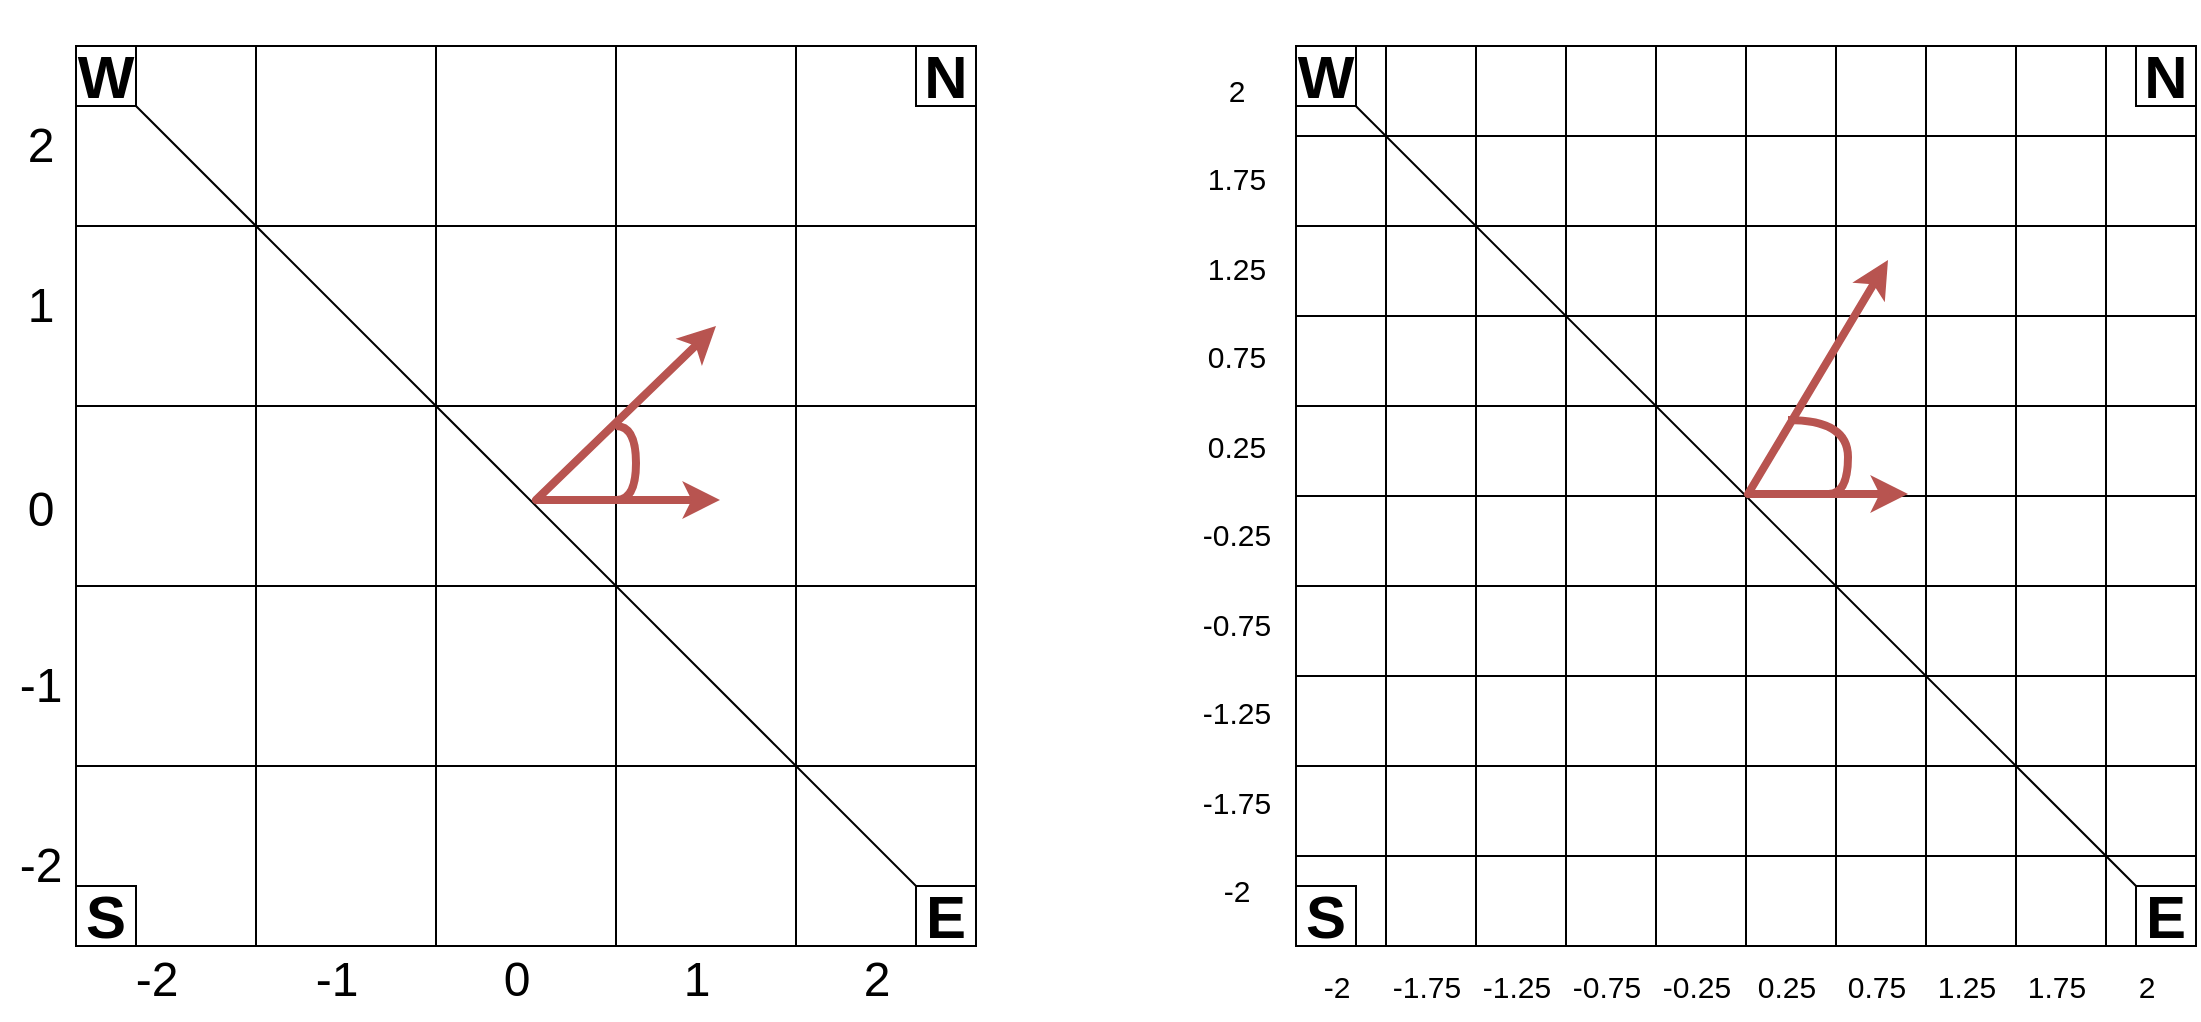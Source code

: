 <mxfile version="24.6.4" type="device">
  <diagram name="Polar" id="_DnDYgdtOkd8gtlHDelf">
    <mxGraphModel dx="1671" dy="3452" grid="1" gridSize="10" guides="1" tooltips="1" connect="1" arrows="1" fold="1" page="1" pageScale="1" pageWidth="1169" pageHeight="827" math="0" shadow="0">
      <root>
        <mxCell id="0" />
        <mxCell id="1" parent="0" />
        <mxCell id="N4Os5YdFln9eDBYWi2Pi-1" value="" style="group" parent="1" vertex="1" connectable="0">
          <mxGeometry x="26" y="-2360" width="510" height="510" as="geometry" />
        </mxCell>
        <mxCell id="QSHRZ2VdQ_GqnN1pnhG5-1" value="" style="shape=table;startSize=0;container=1;collapsible=0;childLayout=tableLayout;" parent="N4Os5YdFln9eDBYWi2Pi-1" vertex="1">
          <mxGeometry x="38" y="23" width="450" height="450" as="geometry" />
        </mxCell>
        <mxCell id="QSHRZ2VdQ_GqnN1pnhG5-2" value="" style="shape=tableRow;horizontal=0;startSize=0;swimlaneHead=0;swimlaneBody=0;top=0;left=0;bottom=0;right=0;collapsible=0;dropTarget=0;fillColor=none;points=[[0,0.5],[1,0.5]];portConstraint=eastwest;" parent="QSHRZ2VdQ_GqnN1pnhG5-1" vertex="1">
          <mxGeometry width="450" height="90" as="geometry" />
        </mxCell>
        <mxCell id="QSHRZ2VdQ_GqnN1pnhG5-3" value="" style="shape=partialRectangle;html=1;whiteSpace=wrap;connectable=0;overflow=hidden;fillColor=none;top=0;left=0;bottom=0;right=0;pointerEvents=1;" parent="QSHRZ2VdQ_GqnN1pnhG5-2" vertex="1">
          <mxGeometry width="90" height="90" as="geometry">
            <mxRectangle width="90" height="90" as="alternateBounds" />
          </mxGeometry>
        </mxCell>
        <mxCell id="QSHRZ2VdQ_GqnN1pnhG5-4" value="" style="shape=partialRectangle;html=1;whiteSpace=wrap;connectable=0;overflow=hidden;fillColor=none;top=0;left=0;bottom=0;right=0;pointerEvents=1;" parent="QSHRZ2VdQ_GqnN1pnhG5-2" vertex="1">
          <mxGeometry x="90" width="90" height="90" as="geometry">
            <mxRectangle width="90" height="90" as="alternateBounds" />
          </mxGeometry>
        </mxCell>
        <mxCell id="QSHRZ2VdQ_GqnN1pnhG5-5" value="" style="shape=partialRectangle;html=1;whiteSpace=wrap;connectable=0;overflow=hidden;fillColor=none;top=0;left=0;bottom=0;right=0;pointerEvents=1;" parent="QSHRZ2VdQ_GqnN1pnhG5-2" vertex="1">
          <mxGeometry x="180" width="90" height="90" as="geometry">
            <mxRectangle width="90" height="90" as="alternateBounds" />
          </mxGeometry>
        </mxCell>
        <mxCell id="QSHRZ2VdQ_GqnN1pnhG5-6" value="" style="shape=partialRectangle;html=1;whiteSpace=wrap;connectable=0;overflow=hidden;fillColor=none;top=0;left=0;bottom=0;right=0;pointerEvents=1;" parent="QSHRZ2VdQ_GqnN1pnhG5-2" vertex="1">
          <mxGeometry x="270" width="90" height="90" as="geometry">
            <mxRectangle width="90" height="90" as="alternateBounds" />
          </mxGeometry>
        </mxCell>
        <mxCell id="QSHRZ2VdQ_GqnN1pnhG5-7" value="" style="shape=partialRectangle;html=1;whiteSpace=wrap;connectable=0;overflow=hidden;fillColor=none;top=0;left=0;bottom=0;right=0;pointerEvents=1;" parent="QSHRZ2VdQ_GqnN1pnhG5-2" vertex="1">
          <mxGeometry x="360" width="90" height="90" as="geometry">
            <mxRectangle width="90" height="90" as="alternateBounds" />
          </mxGeometry>
        </mxCell>
        <mxCell id="QSHRZ2VdQ_GqnN1pnhG5-8" value="" style="shape=tableRow;horizontal=0;startSize=0;swimlaneHead=0;swimlaneBody=0;top=0;left=0;bottom=0;right=0;collapsible=0;dropTarget=0;fillColor=none;points=[[0,0.5],[1,0.5]];portConstraint=eastwest;" parent="QSHRZ2VdQ_GqnN1pnhG5-1" vertex="1">
          <mxGeometry y="90" width="450" height="90" as="geometry" />
        </mxCell>
        <mxCell id="QSHRZ2VdQ_GqnN1pnhG5-9" value="" style="shape=partialRectangle;html=1;whiteSpace=wrap;connectable=0;overflow=hidden;fillColor=none;top=0;left=0;bottom=0;right=0;pointerEvents=1;" parent="QSHRZ2VdQ_GqnN1pnhG5-8" vertex="1">
          <mxGeometry width="90" height="90" as="geometry">
            <mxRectangle width="90" height="90" as="alternateBounds" />
          </mxGeometry>
        </mxCell>
        <mxCell id="QSHRZ2VdQ_GqnN1pnhG5-10" value="" style="shape=partialRectangle;html=1;whiteSpace=wrap;connectable=0;overflow=hidden;fillColor=none;top=0;left=0;bottom=0;right=0;pointerEvents=1;" parent="QSHRZ2VdQ_GqnN1pnhG5-8" vertex="1">
          <mxGeometry x="90" width="90" height="90" as="geometry">
            <mxRectangle width="90" height="90" as="alternateBounds" />
          </mxGeometry>
        </mxCell>
        <mxCell id="QSHRZ2VdQ_GqnN1pnhG5-11" value="" style="shape=partialRectangle;html=1;whiteSpace=wrap;connectable=0;overflow=hidden;fillColor=none;top=0;left=0;bottom=0;right=0;pointerEvents=1;" parent="QSHRZ2VdQ_GqnN1pnhG5-8" vertex="1">
          <mxGeometry x="180" width="90" height="90" as="geometry">
            <mxRectangle width="90" height="90" as="alternateBounds" />
          </mxGeometry>
        </mxCell>
        <mxCell id="QSHRZ2VdQ_GqnN1pnhG5-12" value="" style="shape=partialRectangle;html=1;whiteSpace=wrap;connectable=0;overflow=hidden;fillColor=none;top=0;left=0;bottom=0;right=0;pointerEvents=1;" parent="QSHRZ2VdQ_GqnN1pnhG5-8" vertex="1">
          <mxGeometry x="270" width="90" height="90" as="geometry">
            <mxRectangle width="90" height="90" as="alternateBounds" />
          </mxGeometry>
        </mxCell>
        <mxCell id="QSHRZ2VdQ_GqnN1pnhG5-13" value="" style="shape=partialRectangle;html=1;whiteSpace=wrap;connectable=0;overflow=hidden;fillColor=none;top=0;left=0;bottom=0;right=0;pointerEvents=1;" parent="QSHRZ2VdQ_GqnN1pnhG5-8" vertex="1">
          <mxGeometry x="360" width="90" height="90" as="geometry">
            <mxRectangle width="90" height="90" as="alternateBounds" />
          </mxGeometry>
        </mxCell>
        <mxCell id="QSHRZ2VdQ_GqnN1pnhG5-14" value="" style="shape=tableRow;horizontal=0;startSize=0;swimlaneHead=0;swimlaneBody=0;top=0;left=0;bottom=0;right=0;collapsible=0;dropTarget=0;fillColor=none;points=[[0,0.5],[1,0.5]];portConstraint=eastwest;" parent="QSHRZ2VdQ_GqnN1pnhG5-1" vertex="1">
          <mxGeometry y="180" width="450" height="90" as="geometry" />
        </mxCell>
        <mxCell id="QSHRZ2VdQ_GqnN1pnhG5-15" value="" style="shape=partialRectangle;html=1;whiteSpace=wrap;connectable=0;overflow=hidden;fillColor=none;top=0;left=0;bottom=0;right=0;pointerEvents=1;" parent="QSHRZ2VdQ_GqnN1pnhG5-14" vertex="1">
          <mxGeometry width="90" height="90" as="geometry">
            <mxRectangle width="90" height="90" as="alternateBounds" />
          </mxGeometry>
        </mxCell>
        <mxCell id="QSHRZ2VdQ_GqnN1pnhG5-16" value="" style="shape=partialRectangle;html=1;whiteSpace=wrap;connectable=0;overflow=hidden;fillColor=none;top=0;left=0;bottom=0;right=0;pointerEvents=1;" parent="QSHRZ2VdQ_GqnN1pnhG5-14" vertex="1">
          <mxGeometry x="90" width="90" height="90" as="geometry">
            <mxRectangle width="90" height="90" as="alternateBounds" />
          </mxGeometry>
        </mxCell>
        <mxCell id="QSHRZ2VdQ_GqnN1pnhG5-17" value="" style="shape=partialRectangle;html=1;whiteSpace=wrap;connectable=0;overflow=hidden;fillColor=none;top=0;left=0;bottom=0;right=0;pointerEvents=1;" parent="QSHRZ2VdQ_GqnN1pnhG5-14" vertex="1">
          <mxGeometry x="180" width="90" height="90" as="geometry">
            <mxRectangle width="90" height="90" as="alternateBounds" />
          </mxGeometry>
        </mxCell>
        <mxCell id="QSHRZ2VdQ_GqnN1pnhG5-18" value="" style="shape=partialRectangle;html=1;whiteSpace=wrap;connectable=0;overflow=hidden;fillColor=none;top=0;left=0;bottom=0;right=0;pointerEvents=1;" parent="QSHRZ2VdQ_GqnN1pnhG5-14" vertex="1">
          <mxGeometry x="270" width="90" height="90" as="geometry">
            <mxRectangle width="90" height="90" as="alternateBounds" />
          </mxGeometry>
        </mxCell>
        <mxCell id="QSHRZ2VdQ_GqnN1pnhG5-19" value="" style="shape=partialRectangle;html=1;whiteSpace=wrap;connectable=0;overflow=hidden;fillColor=none;top=0;left=0;bottom=0;right=0;pointerEvents=1;" parent="QSHRZ2VdQ_GqnN1pnhG5-14" vertex="1">
          <mxGeometry x="360" width="90" height="90" as="geometry">
            <mxRectangle width="90" height="90" as="alternateBounds" />
          </mxGeometry>
        </mxCell>
        <mxCell id="QSHRZ2VdQ_GqnN1pnhG5-20" value="" style="shape=tableRow;horizontal=0;startSize=0;swimlaneHead=0;swimlaneBody=0;top=0;left=0;bottom=0;right=0;collapsible=0;dropTarget=0;fillColor=none;points=[[0,0.5],[1,0.5]];portConstraint=eastwest;" parent="QSHRZ2VdQ_GqnN1pnhG5-1" vertex="1">
          <mxGeometry y="270" width="450" height="90" as="geometry" />
        </mxCell>
        <mxCell id="QSHRZ2VdQ_GqnN1pnhG5-21" value="" style="shape=partialRectangle;html=1;whiteSpace=wrap;connectable=0;overflow=hidden;fillColor=none;top=0;left=0;bottom=0;right=0;pointerEvents=1;" parent="QSHRZ2VdQ_GqnN1pnhG5-20" vertex="1">
          <mxGeometry width="90" height="90" as="geometry">
            <mxRectangle width="90" height="90" as="alternateBounds" />
          </mxGeometry>
        </mxCell>
        <mxCell id="QSHRZ2VdQ_GqnN1pnhG5-22" value="" style="shape=partialRectangle;html=1;whiteSpace=wrap;connectable=0;overflow=hidden;fillColor=none;top=0;left=0;bottom=0;right=0;pointerEvents=1;" parent="QSHRZ2VdQ_GqnN1pnhG5-20" vertex="1">
          <mxGeometry x="90" width="90" height="90" as="geometry">
            <mxRectangle width="90" height="90" as="alternateBounds" />
          </mxGeometry>
        </mxCell>
        <mxCell id="QSHRZ2VdQ_GqnN1pnhG5-23" value="" style="shape=partialRectangle;html=1;whiteSpace=wrap;connectable=0;overflow=hidden;fillColor=none;top=0;left=0;bottom=0;right=0;pointerEvents=1;" parent="QSHRZ2VdQ_GqnN1pnhG5-20" vertex="1">
          <mxGeometry x="180" width="90" height="90" as="geometry">
            <mxRectangle width="90" height="90" as="alternateBounds" />
          </mxGeometry>
        </mxCell>
        <mxCell id="QSHRZ2VdQ_GqnN1pnhG5-24" value="" style="shape=partialRectangle;html=1;whiteSpace=wrap;connectable=0;overflow=hidden;fillColor=none;top=0;left=0;bottom=0;right=0;pointerEvents=1;" parent="QSHRZ2VdQ_GqnN1pnhG5-20" vertex="1">
          <mxGeometry x="270" width="90" height="90" as="geometry">
            <mxRectangle width="90" height="90" as="alternateBounds" />
          </mxGeometry>
        </mxCell>
        <mxCell id="QSHRZ2VdQ_GqnN1pnhG5-25" value="" style="shape=partialRectangle;html=1;whiteSpace=wrap;connectable=0;overflow=hidden;fillColor=none;top=0;left=0;bottom=0;right=0;pointerEvents=1;" parent="QSHRZ2VdQ_GqnN1pnhG5-20" vertex="1">
          <mxGeometry x="360" width="90" height="90" as="geometry">
            <mxRectangle width="90" height="90" as="alternateBounds" />
          </mxGeometry>
        </mxCell>
        <mxCell id="QSHRZ2VdQ_GqnN1pnhG5-26" value="" style="shape=tableRow;horizontal=0;startSize=0;swimlaneHead=0;swimlaneBody=0;top=0;left=0;bottom=0;right=0;collapsible=0;dropTarget=0;fillColor=none;points=[[0,0.5],[1,0.5]];portConstraint=eastwest;" parent="QSHRZ2VdQ_GqnN1pnhG5-1" vertex="1">
          <mxGeometry y="360" width="450" height="90" as="geometry" />
        </mxCell>
        <mxCell id="QSHRZ2VdQ_GqnN1pnhG5-27" value="" style="shape=partialRectangle;html=1;whiteSpace=wrap;connectable=0;overflow=hidden;fillColor=none;top=0;left=0;bottom=0;right=0;pointerEvents=1;" parent="QSHRZ2VdQ_GqnN1pnhG5-26" vertex="1">
          <mxGeometry width="90" height="90" as="geometry">
            <mxRectangle width="90" height="90" as="alternateBounds" />
          </mxGeometry>
        </mxCell>
        <mxCell id="QSHRZ2VdQ_GqnN1pnhG5-28" value="" style="shape=partialRectangle;html=1;whiteSpace=wrap;connectable=0;overflow=hidden;fillColor=none;top=0;left=0;bottom=0;right=0;pointerEvents=1;" parent="QSHRZ2VdQ_GqnN1pnhG5-26" vertex="1">
          <mxGeometry x="90" width="90" height="90" as="geometry">
            <mxRectangle width="90" height="90" as="alternateBounds" />
          </mxGeometry>
        </mxCell>
        <mxCell id="QSHRZ2VdQ_GqnN1pnhG5-29" value="" style="shape=partialRectangle;html=1;whiteSpace=wrap;connectable=0;overflow=hidden;fillColor=none;top=0;left=0;bottom=0;right=0;pointerEvents=1;" parent="QSHRZ2VdQ_GqnN1pnhG5-26" vertex="1">
          <mxGeometry x="180" width="90" height="90" as="geometry">
            <mxRectangle width="90" height="90" as="alternateBounds" />
          </mxGeometry>
        </mxCell>
        <mxCell id="QSHRZ2VdQ_GqnN1pnhG5-30" value="" style="shape=partialRectangle;html=1;whiteSpace=wrap;connectable=0;overflow=hidden;fillColor=none;top=0;left=0;bottom=0;right=0;pointerEvents=1;" parent="QSHRZ2VdQ_GqnN1pnhG5-26" vertex="1">
          <mxGeometry x="270" width="90" height="90" as="geometry">
            <mxRectangle width="90" height="90" as="alternateBounds" />
          </mxGeometry>
        </mxCell>
        <mxCell id="QSHRZ2VdQ_GqnN1pnhG5-31" value="" style="shape=partialRectangle;html=1;whiteSpace=wrap;connectable=0;overflow=hidden;fillColor=none;top=0;left=0;bottom=0;right=0;pointerEvents=1;" parent="QSHRZ2VdQ_GqnN1pnhG5-26" vertex="1">
          <mxGeometry x="360" width="90" height="90" as="geometry">
            <mxRectangle width="90" height="90" as="alternateBounds" />
          </mxGeometry>
        </mxCell>
        <mxCell id="QSHRZ2VdQ_GqnN1pnhG5-149" value="" style="group" parent="N4Os5YdFln9eDBYWi2Pi-1" vertex="1" connectable="0">
          <mxGeometry width="510" height="510" as="geometry" />
        </mxCell>
        <mxCell id="QSHRZ2VdQ_GqnN1pnhG5-150" value="&lt;font style=&quot;font-size: 24px;&quot;&gt;-2&lt;/font&gt;" style="text;html=1;align=center;verticalAlign=middle;resizable=0;points=[];autosize=1;strokeColor=none;fillColor=none;" parent="QSHRZ2VdQ_GqnN1pnhG5-149" vertex="1">
          <mxGeometry x="58" y="470" width="40" height="40" as="geometry" />
        </mxCell>
        <mxCell id="QSHRZ2VdQ_GqnN1pnhG5-151" value="&lt;font style=&quot;font-size: 24px;&quot;&gt;-1&lt;/font&gt;" style="text;html=1;align=center;verticalAlign=middle;resizable=0;points=[];autosize=1;strokeColor=none;fillColor=none;" parent="QSHRZ2VdQ_GqnN1pnhG5-149" vertex="1">
          <mxGeometry x="148" y="470" width="40" height="40" as="geometry" />
        </mxCell>
        <mxCell id="QSHRZ2VdQ_GqnN1pnhG5-152" value="&lt;font style=&quot;font-size: 24px;&quot;&gt;0&lt;/font&gt;" style="text;html=1;align=center;verticalAlign=middle;resizable=0;points=[];autosize=1;strokeColor=none;fillColor=none;" parent="QSHRZ2VdQ_GqnN1pnhG5-149" vertex="1">
          <mxGeometry x="238" y="470" width="40" height="40" as="geometry" />
        </mxCell>
        <mxCell id="QSHRZ2VdQ_GqnN1pnhG5-153" value="&lt;font style=&quot;font-size: 24px;&quot;&gt;1&lt;/font&gt;" style="text;html=1;align=center;verticalAlign=middle;resizable=0;points=[];autosize=1;strokeColor=none;fillColor=none;" parent="QSHRZ2VdQ_GqnN1pnhG5-149" vertex="1">
          <mxGeometry x="328" y="470" width="40" height="40" as="geometry" />
        </mxCell>
        <mxCell id="QSHRZ2VdQ_GqnN1pnhG5-154" value="&lt;font style=&quot;font-size: 24px;&quot;&gt;2&lt;/font&gt;" style="text;html=1;align=center;verticalAlign=middle;resizable=0;points=[];autosize=1;strokeColor=none;fillColor=none;" parent="QSHRZ2VdQ_GqnN1pnhG5-149" vertex="1">
          <mxGeometry x="418" y="470" width="40" height="40" as="geometry" />
        </mxCell>
        <mxCell id="cl3mPZvJ_X2fQr82eCr3-9" value="&lt;font style=&quot;font-size: 24px;&quot;&gt;2&lt;/font&gt;" style="text;html=1;align=center;verticalAlign=middle;resizable=0;points=[];autosize=1;strokeColor=none;fillColor=none;" vertex="1" parent="QSHRZ2VdQ_GqnN1pnhG5-149">
          <mxGeometry y="53" width="40" height="40" as="geometry" />
        </mxCell>
        <mxCell id="cl3mPZvJ_X2fQr82eCr3-8" value="&lt;font style=&quot;font-size: 24px;&quot;&gt;1&lt;/font&gt;" style="text;html=1;align=center;verticalAlign=middle;resizable=0;points=[];autosize=1;strokeColor=none;fillColor=none;" vertex="1" parent="QSHRZ2VdQ_GqnN1pnhG5-149">
          <mxGeometry y="133" width="40" height="40" as="geometry" />
        </mxCell>
        <mxCell id="cl3mPZvJ_X2fQr82eCr3-7" value="&lt;font style=&quot;font-size: 24px;&quot;&gt;0&lt;/font&gt;" style="text;html=1;align=center;verticalAlign=middle;resizable=0;points=[];autosize=1;strokeColor=none;fillColor=none;" vertex="1" parent="QSHRZ2VdQ_GqnN1pnhG5-149">
          <mxGeometry y="235" width="40" height="40" as="geometry" />
        </mxCell>
        <mxCell id="cl3mPZvJ_X2fQr82eCr3-6" value="&lt;font style=&quot;font-size: 24px;&quot;&gt;-1&lt;/font&gt;" style="text;html=1;align=center;verticalAlign=middle;resizable=0;points=[];autosize=1;strokeColor=none;fillColor=none;" vertex="1" parent="QSHRZ2VdQ_GqnN1pnhG5-149">
          <mxGeometry y="323" width="40" height="40" as="geometry" />
        </mxCell>
        <mxCell id="cl3mPZvJ_X2fQr82eCr3-5" value="&lt;font style=&quot;font-size: 24px;&quot;&gt;-2&lt;/font&gt;" style="text;html=1;align=center;verticalAlign=middle;resizable=0;points=[];autosize=1;strokeColor=none;fillColor=none;" vertex="1" parent="QSHRZ2VdQ_GqnN1pnhG5-149">
          <mxGeometry y="413" width="40" height="40" as="geometry" />
        </mxCell>
        <mxCell id="QSHRZ2VdQ_GqnN1pnhG5-175" value="" style="edgeStyle=none;orthogonalLoop=1;jettySize=auto;html=1;rounded=0;strokeWidth=1;fillColor=#f8cecc;strokeColor=#000000;endArrow=none;endFill=0;entryX=1;entryY=1;entryDx=0;entryDy=0;exitX=0;exitY=0;exitDx=0;exitDy=0;" parent="N4Os5YdFln9eDBYWi2Pi-1" source="QSHRZ2VdQ_GqnN1pnhG5-194" target="QSHRZ2VdQ_GqnN1pnhG5-1" edge="1">
          <mxGeometry width="80" relative="1" as="geometry">
            <mxPoint x="80" y="-40" as="sourcePoint" />
            <mxPoint x="460" y="590" as="targetPoint" />
            <Array as="points" />
          </mxGeometry>
        </mxCell>
        <mxCell id="QSHRZ2VdQ_GqnN1pnhG5-200" value="" style="edgeStyle=none;orthogonalLoop=1;jettySize=auto;html=1;rounded=0;strokeWidth=1;fillColor=#f8cecc;strokeColor=#000000;endArrow=none;endFill=0;entryX=1;entryY=1;entryDx=0;entryDy=0;exitX=0;exitY=0;exitDx=0;exitDy=0;" parent="N4Os5YdFln9eDBYWi2Pi-1" source="QSHRZ2VdQ_GqnN1pnhG5-1" target="QSHRZ2VdQ_GqnN1pnhG5-194" edge="1">
          <mxGeometry width="80" relative="1" as="geometry">
            <mxPoint x="40" y="20" as="sourcePoint" />
            <mxPoint x="490" y="470" as="targetPoint" />
            <Array as="points" />
          </mxGeometry>
        </mxCell>
        <mxCell id="QSHRZ2VdQ_GqnN1pnhG5-194" value="&lt;b&gt;&lt;font style=&quot;font-size: 30px;&quot;&gt;W&lt;/font&gt;&lt;/b&gt;" style="text;strokeColor=default;align=center;fillColor=default;html=1;verticalAlign=middle;whiteSpace=wrap;rounded=0;" parent="N4Os5YdFln9eDBYWi2Pi-1" vertex="1">
          <mxGeometry x="38.0" y="23" width="30" height="30" as="geometry" />
        </mxCell>
        <mxCell id="QSHRZ2VdQ_GqnN1pnhG5-193" value="&lt;b&gt;&lt;font style=&quot;font-size: 30px;&quot;&gt;N&lt;/font&gt;&lt;/b&gt;" style="text;strokeColor=default;align=center;fillColor=none;html=1;verticalAlign=middle;whiteSpace=wrap;rounded=0;" parent="N4Os5YdFln9eDBYWi2Pi-1" vertex="1">
          <mxGeometry x="458.0" y="23" width="30" height="30" as="geometry" />
        </mxCell>
        <mxCell id="QSHRZ2VdQ_GqnN1pnhG5-195" value="&lt;b&gt;&lt;font style=&quot;font-size: 30px;&quot;&gt;E&lt;/font&gt;&lt;/b&gt;" style="text;strokeColor=default;align=center;fillColor=default;html=1;verticalAlign=middle;whiteSpace=wrap;rounded=0;" parent="N4Os5YdFln9eDBYWi2Pi-1" vertex="1">
          <mxGeometry x="458.0" y="443" width="30" height="30" as="geometry" />
        </mxCell>
        <mxCell id="QSHRZ2VdQ_GqnN1pnhG5-196" value="&lt;b&gt;&lt;font style=&quot;font-size: 30px;&quot;&gt;S&lt;/font&gt;&lt;/b&gt;" style="text;strokeColor=default;align=center;fillColor=none;html=1;verticalAlign=middle;whiteSpace=wrap;rounded=0;" parent="N4Os5YdFln9eDBYWi2Pi-1" vertex="1">
          <mxGeometry x="38.0" y="443" width="30" height="30" as="geometry" />
        </mxCell>
        <mxCell id="cl3mPZvJ_X2fQr82eCr3-1" value="" style="group;flipV=0;flipH=0;" vertex="1" connectable="0" parent="N4Os5YdFln9eDBYWi2Pi-1">
          <mxGeometry x="268" y="133" width="92" height="117" as="geometry" />
        </mxCell>
        <mxCell id="cl3mPZvJ_X2fQr82eCr3-2" value="" style="edgeStyle=none;orthogonalLoop=1;jettySize=auto;html=1;rounded=0;strokeWidth=4;fillColor=#f8cecc;strokeColor=#b85450;curved=0;startArrow=none;startFill=0;targetPerimeterSpacing=0;sourcePerimeterSpacing=0;jumpStyle=none;flowAnimation=0;shadow=0;endSize=6;startSize=6;" edge="1" parent="cl3mPZvJ_X2fQr82eCr3-1">
          <mxGeometry width="80" relative="1" as="geometry">
            <mxPoint y="117" as="sourcePoint" />
            <mxPoint x="92" y="117" as="targetPoint" />
            <Array as="points" />
          </mxGeometry>
        </mxCell>
        <mxCell id="cl3mPZvJ_X2fQr82eCr3-3" value="" style="edgeStyle=none;orthogonalLoop=1;jettySize=auto;html=1;rounded=0;strokeWidth=4;fillColor=#f8cecc;strokeColor=#B85450;curved=0;linecap=round;" edge="1" parent="cl3mPZvJ_X2fQr82eCr3-1">
          <mxGeometry width="80" relative="1" as="geometry">
            <mxPoint y="117" as="sourcePoint" />
            <mxPoint x="90" y="30" as="targetPoint" />
            <Array as="points" />
          </mxGeometry>
        </mxCell>
        <mxCell id="cl3mPZvJ_X2fQr82eCr3-4" value="" style="orthogonalLoop=1;jettySize=auto;html=1;rounded=0;endArrow=none;endFill=0;strokeColor=#B85450;strokeWidth=4;edgeStyle=orthogonalEdgeStyle;curved=1;" edge="1" parent="cl3mPZvJ_X2fQr82eCr3-1">
          <mxGeometry width="80" relative="1" as="geometry">
            <mxPoint x="40" y="80" as="sourcePoint" />
            <mxPoint x="40.25" y="117" as="targetPoint" />
            <Array as="points">
              <mxPoint x="50" y="80" />
              <mxPoint x="50" y="117" />
            </Array>
          </mxGeometry>
        </mxCell>
        <mxCell id="QSHRZ2VdQ_GqnN1pnhG5-32" value="" style="shape=table;startSize=0;container=1;collapsible=0;childLayout=tableLayout;" parent="1" vertex="1">
          <mxGeometry x="674" y="-2337" width="450" height="450" as="geometry" />
        </mxCell>
        <mxCell id="QSHRZ2VdQ_GqnN1pnhG5-33" value="" style="shape=tableRow;horizontal=0;startSize=0;swimlaneHead=0;swimlaneBody=0;strokeColor=inherit;top=0;left=0;bottom=0;right=0;collapsible=0;dropTarget=0;fillColor=none;points=[[0,0.5],[1,0.5]];portConstraint=eastwest;" parent="QSHRZ2VdQ_GqnN1pnhG5-32" vertex="1">
          <mxGeometry width="450" height="45" as="geometry" />
        </mxCell>
        <mxCell id="QSHRZ2VdQ_GqnN1pnhG5-34" value="" style="shape=partialRectangle;html=1;whiteSpace=wrap;connectable=0;strokeColor=inherit;overflow=hidden;fillColor=none;top=0;left=0;bottom=0;right=0;pointerEvents=1;" parent="QSHRZ2VdQ_GqnN1pnhG5-33" vertex="1">
          <mxGeometry width="45" height="45" as="geometry">
            <mxRectangle width="45" height="45" as="alternateBounds" />
          </mxGeometry>
        </mxCell>
        <mxCell id="QSHRZ2VdQ_GqnN1pnhG5-35" value="" style="shape=partialRectangle;html=1;whiteSpace=wrap;connectable=0;strokeColor=inherit;overflow=hidden;fillColor=none;top=0;left=0;bottom=0;right=0;pointerEvents=1;" parent="QSHRZ2VdQ_GqnN1pnhG5-33" vertex="1">
          <mxGeometry x="45" width="45" height="45" as="geometry">
            <mxRectangle width="45" height="45" as="alternateBounds" />
          </mxGeometry>
        </mxCell>
        <mxCell id="QSHRZ2VdQ_GqnN1pnhG5-36" value="" style="shape=partialRectangle;html=1;whiteSpace=wrap;connectable=0;strokeColor=inherit;overflow=hidden;fillColor=none;top=0;left=0;bottom=0;right=0;pointerEvents=1;" parent="QSHRZ2VdQ_GqnN1pnhG5-33" vertex="1">
          <mxGeometry x="90" width="45" height="45" as="geometry">
            <mxRectangle width="45" height="45" as="alternateBounds" />
          </mxGeometry>
        </mxCell>
        <mxCell id="QSHRZ2VdQ_GqnN1pnhG5-37" value="" style="shape=partialRectangle;html=1;whiteSpace=wrap;connectable=0;strokeColor=inherit;overflow=hidden;fillColor=none;top=0;left=0;bottom=0;right=0;pointerEvents=1;" parent="QSHRZ2VdQ_GqnN1pnhG5-33" vertex="1">
          <mxGeometry x="135" width="45" height="45" as="geometry">
            <mxRectangle width="45" height="45" as="alternateBounds" />
          </mxGeometry>
        </mxCell>
        <mxCell id="QSHRZ2VdQ_GqnN1pnhG5-38" value="" style="shape=partialRectangle;html=1;whiteSpace=wrap;connectable=0;strokeColor=inherit;overflow=hidden;fillColor=none;top=0;left=0;bottom=0;right=0;pointerEvents=1;" parent="QSHRZ2VdQ_GqnN1pnhG5-33" vertex="1">
          <mxGeometry x="180" width="45" height="45" as="geometry">
            <mxRectangle width="45" height="45" as="alternateBounds" />
          </mxGeometry>
        </mxCell>
        <mxCell id="QSHRZ2VdQ_GqnN1pnhG5-39" value="" style="shape=partialRectangle;html=1;whiteSpace=wrap;connectable=0;strokeColor=inherit;overflow=hidden;fillColor=none;top=0;left=0;bottom=0;right=0;pointerEvents=1;" parent="QSHRZ2VdQ_GqnN1pnhG5-33" vertex="1">
          <mxGeometry x="225" width="45" height="45" as="geometry">
            <mxRectangle width="45" height="45" as="alternateBounds" />
          </mxGeometry>
        </mxCell>
        <mxCell id="QSHRZ2VdQ_GqnN1pnhG5-40" value="" style="shape=partialRectangle;html=1;whiteSpace=wrap;connectable=0;strokeColor=inherit;overflow=hidden;fillColor=none;top=0;left=0;bottom=0;right=0;pointerEvents=1;" parent="QSHRZ2VdQ_GqnN1pnhG5-33" vertex="1">
          <mxGeometry x="270" width="45" height="45" as="geometry">
            <mxRectangle width="45" height="45" as="alternateBounds" />
          </mxGeometry>
        </mxCell>
        <mxCell id="QSHRZ2VdQ_GqnN1pnhG5-41" value="" style="shape=partialRectangle;html=1;whiteSpace=wrap;connectable=0;strokeColor=inherit;overflow=hidden;fillColor=none;top=0;left=0;bottom=0;right=0;pointerEvents=1;" parent="QSHRZ2VdQ_GqnN1pnhG5-33" vertex="1">
          <mxGeometry x="315" width="45" height="45" as="geometry">
            <mxRectangle width="45" height="45" as="alternateBounds" />
          </mxGeometry>
        </mxCell>
        <mxCell id="QSHRZ2VdQ_GqnN1pnhG5-42" value="" style="shape=partialRectangle;html=1;whiteSpace=wrap;connectable=0;strokeColor=inherit;overflow=hidden;fillColor=none;top=0;left=0;bottom=0;right=0;pointerEvents=1;" parent="QSHRZ2VdQ_GqnN1pnhG5-33" vertex="1">
          <mxGeometry x="360" width="45" height="45" as="geometry">
            <mxRectangle width="45" height="45" as="alternateBounds" />
          </mxGeometry>
        </mxCell>
        <mxCell id="QSHRZ2VdQ_GqnN1pnhG5-43" value="" style="shape=partialRectangle;html=1;whiteSpace=wrap;connectable=0;strokeColor=inherit;overflow=hidden;fillColor=none;top=0;left=0;bottom=0;right=0;pointerEvents=1;" parent="QSHRZ2VdQ_GqnN1pnhG5-33" vertex="1">
          <mxGeometry x="405" width="45" height="45" as="geometry">
            <mxRectangle width="45" height="45" as="alternateBounds" />
          </mxGeometry>
        </mxCell>
        <mxCell id="QSHRZ2VdQ_GqnN1pnhG5-44" value="" style="shape=tableRow;horizontal=0;startSize=0;swimlaneHead=0;swimlaneBody=0;strokeColor=inherit;top=0;left=0;bottom=0;right=0;collapsible=0;dropTarget=0;fillColor=none;points=[[0,0.5],[1,0.5]];portConstraint=eastwest;" parent="QSHRZ2VdQ_GqnN1pnhG5-32" vertex="1">
          <mxGeometry y="45" width="450" height="45" as="geometry" />
        </mxCell>
        <mxCell id="QSHRZ2VdQ_GqnN1pnhG5-45" value="" style="shape=partialRectangle;html=1;whiteSpace=wrap;connectable=0;strokeColor=inherit;overflow=hidden;fillColor=none;top=0;left=0;bottom=0;right=0;pointerEvents=1;" parent="QSHRZ2VdQ_GqnN1pnhG5-44" vertex="1">
          <mxGeometry width="45" height="45" as="geometry">
            <mxRectangle width="45" height="45" as="alternateBounds" />
          </mxGeometry>
        </mxCell>
        <mxCell id="QSHRZ2VdQ_GqnN1pnhG5-46" value="" style="shape=partialRectangle;html=1;whiteSpace=wrap;connectable=0;strokeColor=inherit;overflow=hidden;fillColor=none;top=0;left=0;bottom=0;right=0;pointerEvents=1;" parent="QSHRZ2VdQ_GqnN1pnhG5-44" vertex="1">
          <mxGeometry x="45" width="45" height="45" as="geometry">
            <mxRectangle width="45" height="45" as="alternateBounds" />
          </mxGeometry>
        </mxCell>
        <mxCell id="QSHRZ2VdQ_GqnN1pnhG5-47" value="" style="shape=partialRectangle;html=1;whiteSpace=wrap;connectable=0;strokeColor=inherit;overflow=hidden;fillColor=none;top=0;left=0;bottom=0;right=0;pointerEvents=1;" parent="QSHRZ2VdQ_GqnN1pnhG5-44" vertex="1">
          <mxGeometry x="90" width="45" height="45" as="geometry">
            <mxRectangle width="45" height="45" as="alternateBounds" />
          </mxGeometry>
        </mxCell>
        <mxCell id="QSHRZ2VdQ_GqnN1pnhG5-48" value="" style="shape=partialRectangle;html=1;whiteSpace=wrap;connectable=0;strokeColor=inherit;overflow=hidden;fillColor=none;top=0;left=0;bottom=0;right=0;pointerEvents=1;" parent="QSHRZ2VdQ_GqnN1pnhG5-44" vertex="1">
          <mxGeometry x="135" width="45" height="45" as="geometry">
            <mxRectangle width="45" height="45" as="alternateBounds" />
          </mxGeometry>
        </mxCell>
        <mxCell id="QSHRZ2VdQ_GqnN1pnhG5-49" value="" style="shape=partialRectangle;html=1;whiteSpace=wrap;connectable=0;strokeColor=inherit;overflow=hidden;fillColor=none;top=0;left=0;bottom=0;right=0;pointerEvents=1;" parent="QSHRZ2VdQ_GqnN1pnhG5-44" vertex="1">
          <mxGeometry x="180" width="45" height="45" as="geometry">
            <mxRectangle width="45" height="45" as="alternateBounds" />
          </mxGeometry>
        </mxCell>
        <mxCell id="QSHRZ2VdQ_GqnN1pnhG5-50" value="" style="shape=partialRectangle;html=1;whiteSpace=wrap;connectable=0;strokeColor=inherit;overflow=hidden;fillColor=none;top=0;left=0;bottom=0;right=0;pointerEvents=1;" parent="QSHRZ2VdQ_GqnN1pnhG5-44" vertex="1">
          <mxGeometry x="225" width="45" height="45" as="geometry">
            <mxRectangle width="45" height="45" as="alternateBounds" />
          </mxGeometry>
        </mxCell>
        <mxCell id="QSHRZ2VdQ_GqnN1pnhG5-51" value="" style="shape=partialRectangle;html=1;whiteSpace=wrap;connectable=0;strokeColor=inherit;overflow=hidden;fillColor=none;top=0;left=0;bottom=0;right=0;pointerEvents=1;" parent="QSHRZ2VdQ_GqnN1pnhG5-44" vertex="1">
          <mxGeometry x="270" width="45" height="45" as="geometry">
            <mxRectangle width="45" height="45" as="alternateBounds" />
          </mxGeometry>
        </mxCell>
        <mxCell id="QSHRZ2VdQ_GqnN1pnhG5-52" value="" style="shape=partialRectangle;html=1;whiteSpace=wrap;connectable=0;strokeColor=inherit;overflow=hidden;fillColor=none;top=0;left=0;bottom=0;right=0;pointerEvents=1;" parent="QSHRZ2VdQ_GqnN1pnhG5-44" vertex="1">
          <mxGeometry x="315" width="45" height="45" as="geometry">
            <mxRectangle width="45" height="45" as="alternateBounds" />
          </mxGeometry>
        </mxCell>
        <mxCell id="QSHRZ2VdQ_GqnN1pnhG5-53" value="" style="shape=partialRectangle;html=1;whiteSpace=wrap;connectable=0;strokeColor=inherit;overflow=hidden;fillColor=none;top=0;left=0;bottom=0;right=0;pointerEvents=1;" parent="QSHRZ2VdQ_GqnN1pnhG5-44" vertex="1">
          <mxGeometry x="360" width="45" height="45" as="geometry">
            <mxRectangle width="45" height="45" as="alternateBounds" />
          </mxGeometry>
        </mxCell>
        <mxCell id="QSHRZ2VdQ_GqnN1pnhG5-54" value="" style="shape=partialRectangle;html=1;whiteSpace=wrap;connectable=0;strokeColor=inherit;overflow=hidden;fillColor=none;top=0;left=0;bottom=0;right=0;pointerEvents=1;" parent="QSHRZ2VdQ_GqnN1pnhG5-44" vertex="1">
          <mxGeometry x="405" width="45" height="45" as="geometry">
            <mxRectangle width="45" height="45" as="alternateBounds" />
          </mxGeometry>
        </mxCell>
        <mxCell id="QSHRZ2VdQ_GqnN1pnhG5-55" value="" style="shape=tableRow;horizontal=0;startSize=0;swimlaneHead=0;swimlaneBody=0;strokeColor=inherit;top=0;left=0;bottom=0;right=0;collapsible=0;dropTarget=0;fillColor=none;points=[[0,0.5],[1,0.5]];portConstraint=eastwest;" parent="QSHRZ2VdQ_GqnN1pnhG5-32" vertex="1">
          <mxGeometry y="90" width="450" height="45" as="geometry" />
        </mxCell>
        <mxCell id="QSHRZ2VdQ_GqnN1pnhG5-56" value="" style="shape=partialRectangle;html=1;whiteSpace=wrap;connectable=0;strokeColor=inherit;overflow=hidden;fillColor=none;top=0;left=0;bottom=0;right=0;pointerEvents=1;" parent="QSHRZ2VdQ_GqnN1pnhG5-55" vertex="1">
          <mxGeometry width="45" height="45" as="geometry">
            <mxRectangle width="45" height="45" as="alternateBounds" />
          </mxGeometry>
        </mxCell>
        <mxCell id="QSHRZ2VdQ_GqnN1pnhG5-57" value="" style="shape=partialRectangle;html=1;whiteSpace=wrap;connectable=0;strokeColor=inherit;overflow=hidden;fillColor=none;top=0;left=0;bottom=0;right=0;pointerEvents=1;" parent="QSHRZ2VdQ_GqnN1pnhG5-55" vertex="1">
          <mxGeometry x="45" width="45" height="45" as="geometry">
            <mxRectangle width="45" height="45" as="alternateBounds" />
          </mxGeometry>
        </mxCell>
        <mxCell id="QSHRZ2VdQ_GqnN1pnhG5-58" value="" style="shape=partialRectangle;html=1;whiteSpace=wrap;connectable=0;strokeColor=inherit;overflow=hidden;fillColor=none;top=0;left=0;bottom=0;right=0;pointerEvents=1;" parent="QSHRZ2VdQ_GqnN1pnhG5-55" vertex="1">
          <mxGeometry x="90" width="45" height="45" as="geometry">
            <mxRectangle width="45" height="45" as="alternateBounds" />
          </mxGeometry>
        </mxCell>
        <mxCell id="QSHRZ2VdQ_GqnN1pnhG5-59" value="" style="shape=partialRectangle;html=1;whiteSpace=wrap;connectable=0;strokeColor=inherit;overflow=hidden;fillColor=none;top=0;left=0;bottom=0;right=0;pointerEvents=1;" parent="QSHRZ2VdQ_GqnN1pnhG5-55" vertex="1">
          <mxGeometry x="135" width="45" height="45" as="geometry">
            <mxRectangle width="45" height="45" as="alternateBounds" />
          </mxGeometry>
        </mxCell>
        <mxCell id="QSHRZ2VdQ_GqnN1pnhG5-60" value="" style="shape=partialRectangle;html=1;whiteSpace=wrap;connectable=0;strokeColor=inherit;overflow=hidden;fillColor=none;top=0;left=0;bottom=0;right=0;pointerEvents=1;" parent="QSHRZ2VdQ_GqnN1pnhG5-55" vertex="1">
          <mxGeometry x="180" width="45" height="45" as="geometry">
            <mxRectangle width="45" height="45" as="alternateBounds" />
          </mxGeometry>
        </mxCell>
        <mxCell id="QSHRZ2VdQ_GqnN1pnhG5-61" value="" style="shape=partialRectangle;html=1;whiteSpace=wrap;connectable=0;strokeColor=inherit;overflow=hidden;fillColor=none;top=0;left=0;bottom=0;right=0;pointerEvents=1;" parent="QSHRZ2VdQ_GqnN1pnhG5-55" vertex="1">
          <mxGeometry x="225" width="45" height="45" as="geometry">
            <mxRectangle width="45" height="45" as="alternateBounds" />
          </mxGeometry>
        </mxCell>
        <mxCell id="QSHRZ2VdQ_GqnN1pnhG5-62" value="" style="shape=partialRectangle;html=1;whiteSpace=wrap;connectable=0;strokeColor=inherit;overflow=hidden;fillColor=none;top=0;left=0;bottom=0;right=0;pointerEvents=1;" parent="QSHRZ2VdQ_GqnN1pnhG5-55" vertex="1">
          <mxGeometry x="270" width="45" height="45" as="geometry">
            <mxRectangle width="45" height="45" as="alternateBounds" />
          </mxGeometry>
        </mxCell>
        <mxCell id="QSHRZ2VdQ_GqnN1pnhG5-63" value="" style="shape=partialRectangle;html=1;whiteSpace=wrap;connectable=0;strokeColor=inherit;overflow=hidden;fillColor=none;top=0;left=0;bottom=0;right=0;pointerEvents=1;" parent="QSHRZ2VdQ_GqnN1pnhG5-55" vertex="1">
          <mxGeometry x="315" width="45" height="45" as="geometry">
            <mxRectangle width="45" height="45" as="alternateBounds" />
          </mxGeometry>
        </mxCell>
        <mxCell id="QSHRZ2VdQ_GqnN1pnhG5-64" value="" style="shape=partialRectangle;html=1;whiteSpace=wrap;connectable=0;strokeColor=inherit;overflow=hidden;fillColor=none;top=0;left=0;bottom=0;right=0;pointerEvents=1;" parent="QSHRZ2VdQ_GqnN1pnhG5-55" vertex="1">
          <mxGeometry x="360" width="45" height="45" as="geometry">
            <mxRectangle width="45" height="45" as="alternateBounds" />
          </mxGeometry>
        </mxCell>
        <mxCell id="QSHRZ2VdQ_GqnN1pnhG5-65" value="" style="shape=partialRectangle;html=1;whiteSpace=wrap;connectable=0;strokeColor=inherit;overflow=hidden;fillColor=none;top=0;left=0;bottom=0;right=0;pointerEvents=1;" parent="QSHRZ2VdQ_GqnN1pnhG5-55" vertex="1">
          <mxGeometry x="405" width="45" height="45" as="geometry">
            <mxRectangle width="45" height="45" as="alternateBounds" />
          </mxGeometry>
        </mxCell>
        <mxCell id="QSHRZ2VdQ_GqnN1pnhG5-66" value="" style="shape=tableRow;horizontal=0;startSize=0;swimlaneHead=0;swimlaneBody=0;strokeColor=inherit;top=0;left=0;bottom=0;right=0;collapsible=0;dropTarget=0;fillColor=none;points=[[0,0.5],[1,0.5]];portConstraint=eastwest;" parent="QSHRZ2VdQ_GqnN1pnhG5-32" vertex="1">
          <mxGeometry y="135" width="450" height="45" as="geometry" />
        </mxCell>
        <mxCell id="QSHRZ2VdQ_GqnN1pnhG5-67" value="" style="shape=partialRectangle;html=1;whiteSpace=wrap;connectable=0;strokeColor=inherit;overflow=hidden;fillColor=none;top=0;left=0;bottom=0;right=0;pointerEvents=1;" parent="QSHRZ2VdQ_GqnN1pnhG5-66" vertex="1">
          <mxGeometry width="45" height="45" as="geometry">
            <mxRectangle width="45" height="45" as="alternateBounds" />
          </mxGeometry>
        </mxCell>
        <mxCell id="QSHRZ2VdQ_GqnN1pnhG5-68" value="" style="shape=partialRectangle;html=1;whiteSpace=wrap;connectable=0;strokeColor=inherit;overflow=hidden;fillColor=none;top=0;left=0;bottom=0;right=0;pointerEvents=1;" parent="QSHRZ2VdQ_GqnN1pnhG5-66" vertex="1">
          <mxGeometry x="45" width="45" height="45" as="geometry">
            <mxRectangle width="45" height="45" as="alternateBounds" />
          </mxGeometry>
        </mxCell>
        <mxCell id="QSHRZ2VdQ_GqnN1pnhG5-69" value="" style="shape=partialRectangle;html=1;whiteSpace=wrap;connectable=0;strokeColor=inherit;overflow=hidden;fillColor=none;top=0;left=0;bottom=0;right=0;pointerEvents=1;" parent="QSHRZ2VdQ_GqnN1pnhG5-66" vertex="1">
          <mxGeometry x="90" width="45" height="45" as="geometry">
            <mxRectangle width="45" height="45" as="alternateBounds" />
          </mxGeometry>
        </mxCell>
        <mxCell id="QSHRZ2VdQ_GqnN1pnhG5-70" value="" style="shape=partialRectangle;html=1;whiteSpace=wrap;connectable=0;strokeColor=inherit;overflow=hidden;fillColor=none;top=0;left=0;bottom=0;right=0;pointerEvents=1;" parent="QSHRZ2VdQ_GqnN1pnhG5-66" vertex="1">
          <mxGeometry x="135" width="45" height="45" as="geometry">
            <mxRectangle width="45" height="45" as="alternateBounds" />
          </mxGeometry>
        </mxCell>
        <mxCell id="QSHRZ2VdQ_GqnN1pnhG5-71" value="" style="shape=partialRectangle;html=1;whiteSpace=wrap;connectable=0;strokeColor=inherit;overflow=hidden;fillColor=none;top=0;left=0;bottom=0;right=0;pointerEvents=1;" parent="QSHRZ2VdQ_GqnN1pnhG5-66" vertex="1">
          <mxGeometry x="180" width="45" height="45" as="geometry">
            <mxRectangle width="45" height="45" as="alternateBounds" />
          </mxGeometry>
        </mxCell>
        <mxCell id="QSHRZ2VdQ_GqnN1pnhG5-72" value="" style="shape=partialRectangle;html=1;whiteSpace=wrap;connectable=0;strokeColor=inherit;overflow=hidden;fillColor=none;top=0;left=0;bottom=0;right=0;pointerEvents=1;" parent="QSHRZ2VdQ_GqnN1pnhG5-66" vertex="1">
          <mxGeometry x="225" width="45" height="45" as="geometry">
            <mxRectangle width="45" height="45" as="alternateBounds" />
          </mxGeometry>
        </mxCell>
        <mxCell id="QSHRZ2VdQ_GqnN1pnhG5-73" value="" style="shape=partialRectangle;html=1;whiteSpace=wrap;connectable=0;strokeColor=inherit;overflow=hidden;fillColor=none;top=0;left=0;bottom=0;right=0;pointerEvents=1;" parent="QSHRZ2VdQ_GqnN1pnhG5-66" vertex="1">
          <mxGeometry x="270" width="45" height="45" as="geometry">
            <mxRectangle width="45" height="45" as="alternateBounds" />
          </mxGeometry>
        </mxCell>
        <mxCell id="QSHRZ2VdQ_GqnN1pnhG5-74" value="" style="shape=partialRectangle;html=1;whiteSpace=wrap;connectable=0;strokeColor=inherit;overflow=hidden;fillColor=none;top=0;left=0;bottom=0;right=0;pointerEvents=1;" parent="QSHRZ2VdQ_GqnN1pnhG5-66" vertex="1">
          <mxGeometry x="315" width="45" height="45" as="geometry">
            <mxRectangle width="45" height="45" as="alternateBounds" />
          </mxGeometry>
        </mxCell>
        <mxCell id="QSHRZ2VdQ_GqnN1pnhG5-75" value="" style="shape=partialRectangle;html=1;whiteSpace=wrap;connectable=0;strokeColor=inherit;overflow=hidden;fillColor=none;top=0;left=0;bottom=0;right=0;pointerEvents=1;" parent="QSHRZ2VdQ_GqnN1pnhG5-66" vertex="1">
          <mxGeometry x="360" width="45" height="45" as="geometry">
            <mxRectangle width="45" height="45" as="alternateBounds" />
          </mxGeometry>
        </mxCell>
        <mxCell id="QSHRZ2VdQ_GqnN1pnhG5-76" value="" style="shape=partialRectangle;html=1;whiteSpace=wrap;connectable=0;strokeColor=inherit;overflow=hidden;fillColor=none;top=0;left=0;bottom=0;right=0;pointerEvents=1;" parent="QSHRZ2VdQ_GqnN1pnhG5-66" vertex="1">
          <mxGeometry x="405" width="45" height="45" as="geometry">
            <mxRectangle width="45" height="45" as="alternateBounds" />
          </mxGeometry>
        </mxCell>
        <mxCell id="QSHRZ2VdQ_GqnN1pnhG5-77" value="" style="shape=tableRow;horizontal=0;startSize=0;swimlaneHead=0;swimlaneBody=0;strokeColor=inherit;top=0;left=0;bottom=0;right=0;collapsible=0;dropTarget=0;fillColor=none;points=[[0,0.5],[1,0.5]];portConstraint=eastwest;" parent="QSHRZ2VdQ_GqnN1pnhG5-32" vertex="1">
          <mxGeometry y="180" width="450" height="45" as="geometry" />
        </mxCell>
        <mxCell id="QSHRZ2VdQ_GqnN1pnhG5-78" value="" style="shape=partialRectangle;html=1;whiteSpace=wrap;connectable=0;strokeColor=inherit;overflow=hidden;fillColor=none;top=0;left=0;bottom=0;right=0;pointerEvents=1;" parent="QSHRZ2VdQ_GqnN1pnhG5-77" vertex="1">
          <mxGeometry width="45" height="45" as="geometry">
            <mxRectangle width="45" height="45" as="alternateBounds" />
          </mxGeometry>
        </mxCell>
        <mxCell id="QSHRZ2VdQ_GqnN1pnhG5-79" value="" style="shape=partialRectangle;html=1;whiteSpace=wrap;connectable=0;strokeColor=inherit;overflow=hidden;fillColor=none;top=0;left=0;bottom=0;right=0;pointerEvents=1;" parent="QSHRZ2VdQ_GqnN1pnhG5-77" vertex="1">
          <mxGeometry x="45" width="45" height="45" as="geometry">
            <mxRectangle width="45" height="45" as="alternateBounds" />
          </mxGeometry>
        </mxCell>
        <mxCell id="QSHRZ2VdQ_GqnN1pnhG5-80" value="" style="shape=partialRectangle;html=1;whiteSpace=wrap;connectable=0;strokeColor=inherit;overflow=hidden;fillColor=none;top=0;left=0;bottom=0;right=0;pointerEvents=1;" parent="QSHRZ2VdQ_GqnN1pnhG5-77" vertex="1">
          <mxGeometry x="90" width="45" height="45" as="geometry">
            <mxRectangle width="45" height="45" as="alternateBounds" />
          </mxGeometry>
        </mxCell>
        <mxCell id="QSHRZ2VdQ_GqnN1pnhG5-81" value="" style="shape=partialRectangle;html=1;whiteSpace=wrap;connectable=0;strokeColor=inherit;overflow=hidden;fillColor=none;top=0;left=0;bottom=0;right=0;pointerEvents=1;" parent="QSHRZ2VdQ_GqnN1pnhG5-77" vertex="1">
          <mxGeometry x="135" width="45" height="45" as="geometry">
            <mxRectangle width="45" height="45" as="alternateBounds" />
          </mxGeometry>
        </mxCell>
        <mxCell id="QSHRZ2VdQ_GqnN1pnhG5-82" value="" style="shape=partialRectangle;html=1;whiteSpace=wrap;connectable=0;strokeColor=inherit;overflow=hidden;fillColor=none;top=0;left=0;bottom=0;right=0;pointerEvents=1;" parent="QSHRZ2VdQ_GqnN1pnhG5-77" vertex="1">
          <mxGeometry x="180" width="45" height="45" as="geometry">
            <mxRectangle width="45" height="45" as="alternateBounds" />
          </mxGeometry>
        </mxCell>
        <mxCell id="QSHRZ2VdQ_GqnN1pnhG5-83" value="" style="shape=partialRectangle;html=1;whiteSpace=wrap;connectable=0;strokeColor=inherit;overflow=hidden;fillColor=none;top=0;left=0;bottom=0;right=0;pointerEvents=1;" parent="QSHRZ2VdQ_GqnN1pnhG5-77" vertex="1">
          <mxGeometry x="225" width="45" height="45" as="geometry">
            <mxRectangle width="45" height="45" as="alternateBounds" />
          </mxGeometry>
        </mxCell>
        <mxCell id="QSHRZ2VdQ_GqnN1pnhG5-84" value="" style="shape=partialRectangle;html=1;whiteSpace=wrap;connectable=0;strokeColor=inherit;overflow=hidden;fillColor=none;top=0;left=0;bottom=0;right=0;pointerEvents=1;" parent="QSHRZ2VdQ_GqnN1pnhG5-77" vertex="1">
          <mxGeometry x="270" width="45" height="45" as="geometry">
            <mxRectangle width="45" height="45" as="alternateBounds" />
          </mxGeometry>
        </mxCell>
        <mxCell id="QSHRZ2VdQ_GqnN1pnhG5-85" value="" style="shape=partialRectangle;html=1;whiteSpace=wrap;connectable=0;strokeColor=inherit;overflow=hidden;fillColor=none;top=0;left=0;bottom=0;right=0;pointerEvents=1;" parent="QSHRZ2VdQ_GqnN1pnhG5-77" vertex="1">
          <mxGeometry x="315" width="45" height="45" as="geometry">
            <mxRectangle width="45" height="45" as="alternateBounds" />
          </mxGeometry>
        </mxCell>
        <mxCell id="QSHRZ2VdQ_GqnN1pnhG5-86" value="" style="shape=partialRectangle;html=1;whiteSpace=wrap;connectable=0;strokeColor=inherit;overflow=hidden;fillColor=none;top=0;left=0;bottom=0;right=0;pointerEvents=1;" parent="QSHRZ2VdQ_GqnN1pnhG5-77" vertex="1">
          <mxGeometry x="360" width="45" height="45" as="geometry">
            <mxRectangle width="45" height="45" as="alternateBounds" />
          </mxGeometry>
        </mxCell>
        <mxCell id="QSHRZ2VdQ_GqnN1pnhG5-87" value="" style="shape=partialRectangle;html=1;whiteSpace=wrap;connectable=0;strokeColor=inherit;overflow=hidden;fillColor=none;top=0;left=0;bottom=0;right=0;pointerEvents=1;" parent="QSHRZ2VdQ_GqnN1pnhG5-77" vertex="1">
          <mxGeometry x="405" width="45" height="45" as="geometry">
            <mxRectangle width="45" height="45" as="alternateBounds" />
          </mxGeometry>
        </mxCell>
        <mxCell id="QSHRZ2VdQ_GqnN1pnhG5-88" value="" style="shape=tableRow;horizontal=0;startSize=0;swimlaneHead=0;swimlaneBody=0;strokeColor=inherit;top=0;left=0;bottom=0;right=0;collapsible=0;dropTarget=0;fillColor=none;points=[[0,0.5],[1,0.5]];portConstraint=eastwest;" parent="QSHRZ2VdQ_GqnN1pnhG5-32" vertex="1">
          <mxGeometry y="225" width="450" height="45" as="geometry" />
        </mxCell>
        <mxCell id="QSHRZ2VdQ_GqnN1pnhG5-89" value="" style="shape=partialRectangle;html=1;whiteSpace=wrap;connectable=0;strokeColor=inherit;overflow=hidden;fillColor=none;top=0;left=0;bottom=0;right=0;pointerEvents=1;" parent="QSHRZ2VdQ_GqnN1pnhG5-88" vertex="1">
          <mxGeometry width="45" height="45" as="geometry">
            <mxRectangle width="45" height="45" as="alternateBounds" />
          </mxGeometry>
        </mxCell>
        <mxCell id="QSHRZ2VdQ_GqnN1pnhG5-90" value="" style="shape=partialRectangle;html=1;whiteSpace=wrap;connectable=0;strokeColor=inherit;overflow=hidden;fillColor=none;top=0;left=0;bottom=0;right=0;pointerEvents=1;" parent="QSHRZ2VdQ_GqnN1pnhG5-88" vertex="1">
          <mxGeometry x="45" width="45" height="45" as="geometry">
            <mxRectangle width="45" height="45" as="alternateBounds" />
          </mxGeometry>
        </mxCell>
        <mxCell id="QSHRZ2VdQ_GqnN1pnhG5-91" value="" style="shape=partialRectangle;html=1;whiteSpace=wrap;connectable=0;strokeColor=inherit;overflow=hidden;fillColor=none;top=0;left=0;bottom=0;right=0;pointerEvents=1;" parent="QSHRZ2VdQ_GqnN1pnhG5-88" vertex="1">
          <mxGeometry x="90" width="45" height="45" as="geometry">
            <mxRectangle width="45" height="45" as="alternateBounds" />
          </mxGeometry>
        </mxCell>
        <mxCell id="QSHRZ2VdQ_GqnN1pnhG5-92" value="" style="shape=partialRectangle;html=1;whiteSpace=wrap;connectable=0;strokeColor=inherit;overflow=hidden;fillColor=none;top=0;left=0;bottom=0;right=0;pointerEvents=1;" parent="QSHRZ2VdQ_GqnN1pnhG5-88" vertex="1">
          <mxGeometry x="135" width="45" height="45" as="geometry">
            <mxRectangle width="45" height="45" as="alternateBounds" />
          </mxGeometry>
        </mxCell>
        <mxCell id="QSHRZ2VdQ_GqnN1pnhG5-93" value="" style="shape=partialRectangle;html=1;whiteSpace=wrap;connectable=0;strokeColor=inherit;overflow=hidden;fillColor=none;top=0;left=0;bottom=0;right=0;pointerEvents=1;" parent="QSHRZ2VdQ_GqnN1pnhG5-88" vertex="1">
          <mxGeometry x="180" width="45" height="45" as="geometry">
            <mxRectangle width="45" height="45" as="alternateBounds" />
          </mxGeometry>
        </mxCell>
        <mxCell id="QSHRZ2VdQ_GqnN1pnhG5-94" value="" style="shape=partialRectangle;html=1;whiteSpace=wrap;connectable=0;strokeColor=inherit;overflow=hidden;fillColor=none;top=0;left=0;bottom=0;right=0;pointerEvents=1;" parent="QSHRZ2VdQ_GqnN1pnhG5-88" vertex="1">
          <mxGeometry x="225" width="45" height="45" as="geometry">
            <mxRectangle width="45" height="45" as="alternateBounds" />
          </mxGeometry>
        </mxCell>
        <mxCell id="QSHRZ2VdQ_GqnN1pnhG5-95" value="" style="shape=partialRectangle;html=1;whiteSpace=wrap;connectable=0;strokeColor=inherit;overflow=hidden;fillColor=none;top=0;left=0;bottom=0;right=0;pointerEvents=1;" parent="QSHRZ2VdQ_GqnN1pnhG5-88" vertex="1">
          <mxGeometry x="270" width="45" height="45" as="geometry">
            <mxRectangle width="45" height="45" as="alternateBounds" />
          </mxGeometry>
        </mxCell>
        <mxCell id="QSHRZ2VdQ_GqnN1pnhG5-96" value="" style="shape=partialRectangle;html=1;whiteSpace=wrap;connectable=0;strokeColor=inherit;overflow=hidden;fillColor=none;top=0;left=0;bottom=0;right=0;pointerEvents=1;" parent="QSHRZ2VdQ_GqnN1pnhG5-88" vertex="1">
          <mxGeometry x="315" width="45" height="45" as="geometry">
            <mxRectangle width="45" height="45" as="alternateBounds" />
          </mxGeometry>
        </mxCell>
        <mxCell id="QSHRZ2VdQ_GqnN1pnhG5-97" value="" style="shape=partialRectangle;html=1;whiteSpace=wrap;connectable=0;strokeColor=inherit;overflow=hidden;fillColor=none;top=0;left=0;bottom=0;right=0;pointerEvents=1;" parent="QSHRZ2VdQ_GqnN1pnhG5-88" vertex="1">
          <mxGeometry x="360" width="45" height="45" as="geometry">
            <mxRectangle width="45" height="45" as="alternateBounds" />
          </mxGeometry>
        </mxCell>
        <mxCell id="QSHRZ2VdQ_GqnN1pnhG5-98" value="" style="shape=partialRectangle;html=1;whiteSpace=wrap;connectable=0;strokeColor=inherit;overflow=hidden;fillColor=none;top=0;left=0;bottom=0;right=0;pointerEvents=1;" parent="QSHRZ2VdQ_GqnN1pnhG5-88" vertex="1">
          <mxGeometry x="405" width="45" height="45" as="geometry">
            <mxRectangle width="45" height="45" as="alternateBounds" />
          </mxGeometry>
        </mxCell>
        <mxCell id="QSHRZ2VdQ_GqnN1pnhG5-99" value="" style="shape=tableRow;horizontal=0;startSize=0;swimlaneHead=0;swimlaneBody=0;strokeColor=inherit;top=0;left=0;bottom=0;right=0;collapsible=0;dropTarget=0;fillColor=none;points=[[0,0.5],[1,0.5]];portConstraint=eastwest;" parent="QSHRZ2VdQ_GqnN1pnhG5-32" vertex="1">
          <mxGeometry y="270" width="450" height="45" as="geometry" />
        </mxCell>
        <mxCell id="QSHRZ2VdQ_GqnN1pnhG5-100" value="" style="shape=partialRectangle;html=1;whiteSpace=wrap;connectable=0;strokeColor=inherit;overflow=hidden;fillColor=none;top=0;left=0;bottom=0;right=0;pointerEvents=1;" parent="QSHRZ2VdQ_GqnN1pnhG5-99" vertex="1">
          <mxGeometry width="45" height="45" as="geometry">
            <mxRectangle width="45" height="45" as="alternateBounds" />
          </mxGeometry>
        </mxCell>
        <mxCell id="QSHRZ2VdQ_GqnN1pnhG5-101" value="" style="shape=partialRectangle;html=1;whiteSpace=wrap;connectable=0;strokeColor=inherit;overflow=hidden;fillColor=none;top=0;left=0;bottom=0;right=0;pointerEvents=1;" parent="QSHRZ2VdQ_GqnN1pnhG5-99" vertex="1">
          <mxGeometry x="45" width="45" height="45" as="geometry">
            <mxRectangle width="45" height="45" as="alternateBounds" />
          </mxGeometry>
        </mxCell>
        <mxCell id="QSHRZ2VdQ_GqnN1pnhG5-102" value="" style="shape=partialRectangle;html=1;whiteSpace=wrap;connectable=0;strokeColor=inherit;overflow=hidden;fillColor=none;top=0;left=0;bottom=0;right=0;pointerEvents=1;" parent="QSHRZ2VdQ_GqnN1pnhG5-99" vertex="1">
          <mxGeometry x="90" width="45" height="45" as="geometry">
            <mxRectangle width="45" height="45" as="alternateBounds" />
          </mxGeometry>
        </mxCell>
        <mxCell id="QSHRZ2VdQ_GqnN1pnhG5-103" value="" style="shape=partialRectangle;html=1;whiteSpace=wrap;connectable=0;strokeColor=inherit;overflow=hidden;fillColor=none;top=0;left=0;bottom=0;right=0;pointerEvents=1;" parent="QSHRZ2VdQ_GqnN1pnhG5-99" vertex="1">
          <mxGeometry x="135" width="45" height="45" as="geometry">
            <mxRectangle width="45" height="45" as="alternateBounds" />
          </mxGeometry>
        </mxCell>
        <mxCell id="QSHRZ2VdQ_GqnN1pnhG5-104" value="" style="shape=partialRectangle;html=1;whiteSpace=wrap;connectable=0;strokeColor=inherit;overflow=hidden;fillColor=none;top=0;left=0;bottom=0;right=0;pointerEvents=1;" parent="QSHRZ2VdQ_GqnN1pnhG5-99" vertex="1">
          <mxGeometry x="180" width="45" height="45" as="geometry">
            <mxRectangle width="45" height="45" as="alternateBounds" />
          </mxGeometry>
        </mxCell>
        <mxCell id="QSHRZ2VdQ_GqnN1pnhG5-105" value="" style="shape=partialRectangle;html=1;whiteSpace=wrap;connectable=0;strokeColor=inherit;overflow=hidden;fillColor=none;top=0;left=0;bottom=0;right=0;pointerEvents=1;" parent="QSHRZ2VdQ_GqnN1pnhG5-99" vertex="1">
          <mxGeometry x="225" width="45" height="45" as="geometry">
            <mxRectangle width="45" height="45" as="alternateBounds" />
          </mxGeometry>
        </mxCell>
        <mxCell id="QSHRZ2VdQ_GqnN1pnhG5-106" value="" style="shape=partialRectangle;html=1;whiteSpace=wrap;connectable=0;strokeColor=inherit;overflow=hidden;fillColor=none;top=0;left=0;bottom=0;right=0;pointerEvents=1;" parent="QSHRZ2VdQ_GqnN1pnhG5-99" vertex="1">
          <mxGeometry x="270" width="45" height="45" as="geometry">
            <mxRectangle width="45" height="45" as="alternateBounds" />
          </mxGeometry>
        </mxCell>
        <mxCell id="QSHRZ2VdQ_GqnN1pnhG5-107" value="" style="shape=partialRectangle;html=1;whiteSpace=wrap;connectable=0;strokeColor=inherit;overflow=hidden;fillColor=none;top=0;left=0;bottom=0;right=0;pointerEvents=1;" parent="QSHRZ2VdQ_GqnN1pnhG5-99" vertex="1">
          <mxGeometry x="315" width="45" height="45" as="geometry">
            <mxRectangle width="45" height="45" as="alternateBounds" />
          </mxGeometry>
        </mxCell>
        <mxCell id="QSHRZ2VdQ_GqnN1pnhG5-108" value="" style="shape=partialRectangle;html=1;whiteSpace=wrap;connectable=0;strokeColor=inherit;overflow=hidden;fillColor=none;top=0;left=0;bottom=0;right=0;pointerEvents=1;" parent="QSHRZ2VdQ_GqnN1pnhG5-99" vertex="1">
          <mxGeometry x="360" width="45" height="45" as="geometry">
            <mxRectangle width="45" height="45" as="alternateBounds" />
          </mxGeometry>
        </mxCell>
        <mxCell id="QSHRZ2VdQ_GqnN1pnhG5-109" value="" style="shape=partialRectangle;html=1;whiteSpace=wrap;connectable=0;strokeColor=inherit;overflow=hidden;fillColor=none;top=0;left=0;bottom=0;right=0;pointerEvents=1;" parent="QSHRZ2VdQ_GqnN1pnhG5-99" vertex="1">
          <mxGeometry x="405" width="45" height="45" as="geometry">
            <mxRectangle width="45" height="45" as="alternateBounds" />
          </mxGeometry>
        </mxCell>
        <mxCell id="QSHRZ2VdQ_GqnN1pnhG5-110" value="" style="shape=tableRow;horizontal=0;startSize=0;swimlaneHead=0;swimlaneBody=0;strokeColor=inherit;top=0;left=0;bottom=0;right=0;collapsible=0;dropTarget=0;fillColor=none;points=[[0,0.5],[1,0.5]];portConstraint=eastwest;" parent="QSHRZ2VdQ_GqnN1pnhG5-32" vertex="1">
          <mxGeometry y="315" width="450" height="45" as="geometry" />
        </mxCell>
        <mxCell id="QSHRZ2VdQ_GqnN1pnhG5-111" value="" style="shape=partialRectangle;html=1;whiteSpace=wrap;connectable=0;strokeColor=inherit;overflow=hidden;fillColor=none;top=0;left=0;bottom=0;right=0;pointerEvents=1;" parent="QSHRZ2VdQ_GqnN1pnhG5-110" vertex="1">
          <mxGeometry width="45" height="45" as="geometry">
            <mxRectangle width="45" height="45" as="alternateBounds" />
          </mxGeometry>
        </mxCell>
        <mxCell id="QSHRZ2VdQ_GqnN1pnhG5-112" value="" style="shape=partialRectangle;html=1;whiteSpace=wrap;connectable=0;strokeColor=inherit;overflow=hidden;fillColor=none;top=0;left=0;bottom=0;right=0;pointerEvents=1;" parent="QSHRZ2VdQ_GqnN1pnhG5-110" vertex="1">
          <mxGeometry x="45" width="45" height="45" as="geometry">
            <mxRectangle width="45" height="45" as="alternateBounds" />
          </mxGeometry>
        </mxCell>
        <mxCell id="QSHRZ2VdQ_GqnN1pnhG5-113" value="" style="shape=partialRectangle;html=1;whiteSpace=wrap;connectable=0;strokeColor=inherit;overflow=hidden;fillColor=none;top=0;left=0;bottom=0;right=0;pointerEvents=1;" parent="QSHRZ2VdQ_GqnN1pnhG5-110" vertex="1">
          <mxGeometry x="90" width="45" height="45" as="geometry">
            <mxRectangle width="45" height="45" as="alternateBounds" />
          </mxGeometry>
        </mxCell>
        <mxCell id="QSHRZ2VdQ_GqnN1pnhG5-114" value="" style="shape=partialRectangle;html=1;whiteSpace=wrap;connectable=0;strokeColor=inherit;overflow=hidden;fillColor=none;top=0;left=0;bottom=0;right=0;pointerEvents=1;" parent="QSHRZ2VdQ_GqnN1pnhG5-110" vertex="1">
          <mxGeometry x="135" width="45" height="45" as="geometry">
            <mxRectangle width="45" height="45" as="alternateBounds" />
          </mxGeometry>
        </mxCell>
        <mxCell id="QSHRZ2VdQ_GqnN1pnhG5-115" value="" style="shape=partialRectangle;html=1;whiteSpace=wrap;connectable=0;strokeColor=inherit;overflow=hidden;fillColor=none;top=0;left=0;bottom=0;right=0;pointerEvents=1;" parent="QSHRZ2VdQ_GqnN1pnhG5-110" vertex="1">
          <mxGeometry x="180" width="45" height="45" as="geometry">
            <mxRectangle width="45" height="45" as="alternateBounds" />
          </mxGeometry>
        </mxCell>
        <mxCell id="QSHRZ2VdQ_GqnN1pnhG5-116" value="" style="shape=partialRectangle;html=1;whiteSpace=wrap;connectable=0;strokeColor=inherit;overflow=hidden;fillColor=none;top=0;left=0;bottom=0;right=0;pointerEvents=1;" parent="QSHRZ2VdQ_GqnN1pnhG5-110" vertex="1">
          <mxGeometry x="225" width="45" height="45" as="geometry">
            <mxRectangle width="45" height="45" as="alternateBounds" />
          </mxGeometry>
        </mxCell>
        <mxCell id="QSHRZ2VdQ_GqnN1pnhG5-117" value="" style="shape=partialRectangle;html=1;whiteSpace=wrap;connectable=0;strokeColor=inherit;overflow=hidden;fillColor=none;top=0;left=0;bottom=0;right=0;pointerEvents=1;" parent="QSHRZ2VdQ_GqnN1pnhG5-110" vertex="1">
          <mxGeometry x="270" width="45" height="45" as="geometry">
            <mxRectangle width="45" height="45" as="alternateBounds" />
          </mxGeometry>
        </mxCell>
        <mxCell id="QSHRZ2VdQ_GqnN1pnhG5-118" value="" style="shape=partialRectangle;html=1;whiteSpace=wrap;connectable=0;strokeColor=inherit;overflow=hidden;fillColor=none;top=0;left=0;bottom=0;right=0;pointerEvents=1;" parent="QSHRZ2VdQ_GqnN1pnhG5-110" vertex="1">
          <mxGeometry x="315" width="45" height="45" as="geometry">
            <mxRectangle width="45" height="45" as="alternateBounds" />
          </mxGeometry>
        </mxCell>
        <mxCell id="QSHRZ2VdQ_GqnN1pnhG5-119" value="" style="shape=partialRectangle;html=1;whiteSpace=wrap;connectable=0;strokeColor=inherit;overflow=hidden;fillColor=none;top=0;left=0;bottom=0;right=0;pointerEvents=1;" parent="QSHRZ2VdQ_GqnN1pnhG5-110" vertex="1">
          <mxGeometry x="360" width="45" height="45" as="geometry">
            <mxRectangle width="45" height="45" as="alternateBounds" />
          </mxGeometry>
        </mxCell>
        <mxCell id="QSHRZ2VdQ_GqnN1pnhG5-120" value="" style="shape=partialRectangle;html=1;whiteSpace=wrap;connectable=0;strokeColor=inherit;overflow=hidden;fillColor=none;top=0;left=0;bottom=0;right=0;pointerEvents=1;" parent="QSHRZ2VdQ_GqnN1pnhG5-110" vertex="1">
          <mxGeometry x="405" width="45" height="45" as="geometry">
            <mxRectangle width="45" height="45" as="alternateBounds" />
          </mxGeometry>
        </mxCell>
        <mxCell id="QSHRZ2VdQ_GqnN1pnhG5-121" value="" style="shape=tableRow;horizontal=0;startSize=0;swimlaneHead=0;swimlaneBody=0;strokeColor=inherit;top=0;left=0;bottom=0;right=0;collapsible=0;dropTarget=0;fillColor=none;points=[[0,0.5],[1,0.5]];portConstraint=eastwest;" parent="QSHRZ2VdQ_GqnN1pnhG5-32" vertex="1">
          <mxGeometry y="360" width="450" height="45" as="geometry" />
        </mxCell>
        <mxCell id="QSHRZ2VdQ_GqnN1pnhG5-122" value="" style="shape=partialRectangle;html=1;whiteSpace=wrap;connectable=0;strokeColor=inherit;overflow=hidden;fillColor=none;top=0;left=0;bottom=0;right=0;pointerEvents=1;" parent="QSHRZ2VdQ_GqnN1pnhG5-121" vertex="1">
          <mxGeometry width="45" height="45" as="geometry">
            <mxRectangle width="45" height="45" as="alternateBounds" />
          </mxGeometry>
        </mxCell>
        <mxCell id="QSHRZ2VdQ_GqnN1pnhG5-123" value="" style="shape=partialRectangle;html=1;whiteSpace=wrap;connectable=0;strokeColor=inherit;overflow=hidden;fillColor=none;top=0;left=0;bottom=0;right=0;pointerEvents=1;" parent="QSHRZ2VdQ_GqnN1pnhG5-121" vertex="1">
          <mxGeometry x="45" width="45" height="45" as="geometry">
            <mxRectangle width="45" height="45" as="alternateBounds" />
          </mxGeometry>
        </mxCell>
        <mxCell id="QSHRZ2VdQ_GqnN1pnhG5-124" value="" style="shape=partialRectangle;html=1;whiteSpace=wrap;connectable=0;strokeColor=inherit;overflow=hidden;fillColor=none;top=0;left=0;bottom=0;right=0;pointerEvents=1;" parent="QSHRZ2VdQ_GqnN1pnhG5-121" vertex="1">
          <mxGeometry x="90" width="45" height="45" as="geometry">
            <mxRectangle width="45" height="45" as="alternateBounds" />
          </mxGeometry>
        </mxCell>
        <mxCell id="QSHRZ2VdQ_GqnN1pnhG5-125" value="" style="shape=partialRectangle;html=1;whiteSpace=wrap;connectable=0;strokeColor=inherit;overflow=hidden;fillColor=none;top=0;left=0;bottom=0;right=0;pointerEvents=1;" parent="QSHRZ2VdQ_GqnN1pnhG5-121" vertex="1">
          <mxGeometry x="135" width="45" height="45" as="geometry">
            <mxRectangle width="45" height="45" as="alternateBounds" />
          </mxGeometry>
        </mxCell>
        <mxCell id="QSHRZ2VdQ_GqnN1pnhG5-126" value="" style="shape=partialRectangle;html=1;whiteSpace=wrap;connectable=0;strokeColor=inherit;overflow=hidden;fillColor=none;top=0;left=0;bottom=0;right=0;pointerEvents=1;" parent="QSHRZ2VdQ_GqnN1pnhG5-121" vertex="1">
          <mxGeometry x="180" width="45" height="45" as="geometry">
            <mxRectangle width="45" height="45" as="alternateBounds" />
          </mxGeometry>
        </mxCell>
        <mxCell id="QSHRZ2VdQ_GqnN1pnhG5-127" value="" style="shape=partialRectangle;html=1;whiteSpace=wrap;connectable=0;strokeColor=inherit;overflow=hidden;fillColor=none;top=0;left=0;bottom=0;right=0;pointerEvents=1;" parent="QSHRZ2VdQ_GqnN1pnhG5-121" vertex="1">
          <mxGeometry x="225" width="45" height="45" as="geometry">
            <mxRectangle width="45" height="45" as="alternateBounds" />
          </mxGeometry>
        </mxCell>
        <mxCell id="QSHRZ2VdQ_GqnN1pnhG5-128" value="" style="shape=partialRectangle;html=1;whiteSpace=wrap;connectable=0;strokeColor=inherit;overflow=hidden;fillColor=none;top=0;left=0;bottom=0;right=0;pointerEvents=1;" parent="QSHRZ2VdQ_GqnN1pnhG5-121" vertex="1">
          <mxGeometry x="270" width="45" height="45" as="geometry">
            <mxRectangle width="45" height="45" as="alternateBounds" />
          </mxGeometry>
        </mxCell>
        <mxCell id="QSHRZ2VdQ_GqnN1pnhG5-129" value="" style="shape=partialRectangle;html=1;whiteSpace=wrap;connectable=0;strokeColor=inherit;overflow=hidden;fillColor=none;top=0;left=0;bottom=0;right=0;pointerEvents=1;" parent="QSHRZ2VdQ_GqnN1pnhG5-121" vertex="1">
          <mxGeometry x="315" width="45" height="45" as="geometry">
            <mxRectangle width="45" height="45" as="alternateBounds" />
          </mxGeometry>
        </mxCell>
        <mxCell id="QSHRZ2VdQ_GqnN1pnhG5-130" value="" style="shape=partialRectangle;html=1;whiteSpace=wrap;connectable=0;strokeColor=inherit;overflow=hidden;fillColor=none;top=0;left=0;bottom=0;right=0;pointerEvents=1;" parent="QSHRZ2VdQ_GqnN1pnhG5-121" vertex="1">
          <mxGeometry x="360" width="45" height="45" as="geometry">
            <mxRectangle width="45" height="45" as="alternateBounds" />
          </mxGeometry>
        </mxCell>
        <mxCell id="QSHRZ2VdQ_GqnN1pnhG5-131" value="" style="shape=partialRectangle;html=1;whiteSpace=wrap;connectable=0;strokeColor=inherit;overflow=hidden;fillColor=none;top=0;left=0;bottom=0;right=0;pointerEvents=1;" parent="QSHRZ2VdQ_GqnN1pnhG5-121" vertex="1">
          <mxGeometry x="405" width="45" height="45" as="geometry">
            <mxRectangle width="45" height="45" as="alternateBounds" />
          </mxGeometry>
        </mxCell>
        <mxCell id="QSHRZ2VdQ_GqnN1pnhG5-132" value="" style="shape=tableRow;horizontal=0;startSize=0;swimlaneHead=0;swimlaneBody=0;strokeColor=inherit;top=0;left=0;bottom=0;right=0;collapsible=0;dropTarget=0;fillColor=none;points=[[0,0.5],[1,0.5]];portConstraint=eastwest;" parent="QSHRZ2VdQ_GqnN1pnhG5-32" vertex="1">
          <mxGeometry y="405" width="450" height="45" as="geometry" />
        </mxCell>
        <mxCell id="QSHRZ2VdQ_GqnN1pnhG5-133" value="" style="shape=partialRectangle;html=1;whiteSpace=wrap;connectable=0;strokeColor=inherit;overflow=hidden;fillColor=none;top=0;left=0;bottom=0;right=0;pointerEvents=1;" parent="QSHRZ2VdQ_GqnN1pnhG5-132" vertex="1">
          <mxGeometry width="45" height="45" as="geometry">
            <mxRectangle width="45" height="45" as="alternateBounds" />
          </mxGeometry>
        </mxCell>
        <mxCell id="QSHRZ2VdQ_GqnN1pnhG5-134" value="" style="shape=partialRectangle;html=1;whiteSpace=wrap;connectable=0;strokeColor=inherit;overflow=hidden;fillColor=none;top=0;left=0;bottom=0;right=0;pointerEvents=1;" parent="QSHRZ2VdQ_GqnN1pnhG5-132" vertex="1">
          <mxGeometry x="45" width="45" height="45" as="geometry">
            <mxRectangle width="45" height="45" as="alternateBounds" />
          </mxGeometry>
        </mxCell>
        <mxCell id="QSHRZ2VdQ_GqnN1pnhG5-135" value="" style="shape=partialRectangle;html=1;whiteSpace=wrap;connectable=0;strokeColor=inherit;overflow=hidden;fillColor=none;top=0;left=0;bottom=0;right=0;pointerEvents=1;" parent="QSHRZ2VdQ_GqnN1pnhG5-132" vertex="1">
          <mxGeometry x="90" width="45" height="45" as="geometry">
            <mxRectangle width="45" height="45" as="alternateBounds" />
          </mxGeometry>
        </mxCell>
        <mxCell id="QSHRZ2VdQ_GqnN1pnhG5-136" value="" style="shape=partialRectangle;html=1;whiteSpace=wrap;connectable=0;strokeColor=inherit;overflow=hidden;fillColor=none;top=0;left=0;bottom=0;right=0;pointerEvents=1;" parent="QSHRZ2VdQ_GqnN1pnhG5-132" vertex="1">
          <mxGeometry x="135" width="45" height="45" as="geometry">
            <mxRectangle width="45" height="45" as="alternateBounds" />
          </mxGeometry>
        </mxCell>
        <mxCell id="QSHRZ2VdQ_GqnN1pnhG5-137" value="" style="shape=partialRectangle;html=1;whiteSpace=wrap;connectable=0;strokeColor=inherit;overflow=hidden;fillColor=none;top=0;left=0;bottom=0;right=0;pointerEvents=1;" parent="QSHRZ2VdQ_GqnN1pnhG5-132" vertex="1">
          <mxGeometry x="180" width="45" height="45" as="geometry">
            <mxRectangle width="45" height="45" as="alternateBounds" />
          </mxGeometry>
        </mxCell>
        <mxCell id="QSHRZ2VdQ_GqnN1pnhG5-138" value="" style="shape=partialRectangle;html=1;whiteSpace=wrap;connectable=0;strokeColor=inherit;overflow=hidden;fillColor=none;top=0;left=0;bottom=0;right=0;pointerEvents=1;" parent="QSHRZ2VdQ_GqnN1pnhG5-132" vertex="1">
          <mxGeometry x="225" width="45" height="45" as="geometry">
            <mxRectangle width="45" height="45" as="alternateBounds" />
          </mxGeometry>
        </mxCell>
        <mxCell id="QSHRZ2VdQ_GqnN1pnhG5-139" value="" style="shape=partialRectangle;html=1;whiteSpace=wrap;connectable=0;strokeColor=inherit;overflow=hidden;fillColor=none;top=0;left=0;bottom=0;right=0;pointerEvents=1;" parent="QSHRZ2VdQ_GqnN1pnhG5-132" vertex="1">
          <mxGeometry x="270" width="45" height="45" as="geometry">
            <mxRectangle width="45" height="45" as="alternateBounds" />
          </mxGeometry>
        </mxCell>
        <mxCell id="QSHRZ2VdQ_GqnN1pnhG5-140" value="" style="shape=partialRectangle;html=1;whiteSpace=wrap;connectable=0;strokeColor=inherit;overflow=hidden;fillColor=none;top=0;left=0;bottom=0;right=0;pointerEvents=1;" parent="QSHRZ2VdQ_GqnN1pnhG5-132" vertex="1">
          <mxGeometry x="315" width="45" height="45" as="geometry">
            <mxRectangle width="45" height="45" as="alternateBounds" />
          </mxGeometry>
        </mxCell>
        <mxCell id="QSHRZ2VdQ_GqnN1pnhG5-141" value="" style="shape=partialRectangle;html=1;whiteSpace=wrap;connectable=0;strokeColor=inherit;overflow=hidden;fillColor=none;top=0;left=0;bottom=0;right=0;pointerEvents=1;" parent="QSHRZ2VdQ_GqnN1pnhG5-132" vertex="1">
          <mxGeometry x="360" width="45" height="45" as="geometry">
            <mxRectangle width="45" height="45" as="alternateBounds" />
          </mxGeometry>
        </mxCell>
        <mxCell id="QSHRZ2VdQ_GqnN1pnhG5-142" value="" style="shape=partialRectangle;html=1;whiteSpace=wrap;connectable=0;strokeColor=inherit;overflow=hidden;fillColor=none;top=0;left=0;bottom=0;right=0;pointerEvents=1;" parent="QSHRZ2VdQ_GqnN1pnhG5-132" vertex="1">
          <mxGeometry x="405" width="45" height="45" as="geometry">
            <mxRectangle width="45" height="45" as="alternateBounds" />
          </mxGeometry>
        </mxCell>
        <mxCell id="QSHRZ2VdQ_GqnN1pnhG5-177" value="" style="edgeStyle=none;orthogonalLoop=1;jettySize=auto;html=1;rounded=0;strokeWidth=1;fillColor=#f8cecc;strokeColor=#000000;endArrow=none;endFill=0;exitX=0;exitY=0.002;exitDx=0;exitDy=0;exitPerimeter=0;entryX=1;entryY=1;entryDx=0;entryDy=0;" parent="QSHRZ2VdQ_GqnN1pnhG5-32" source="QSHRZ2VdQ_GqnN1pnhG5-33" target="QSHRZ2VdQ_GqnN1pnhG5-32" edge="1">
          <mxGeometry width="80" relative="1" as="geometry">
            <mxPoint x="70" y="10" as="sourcePoint" />
            <mxPoint x="460" y="440" as="targetPoint" />
            <Array as="points" />
          </mxGeometry>
        </mxCell>
        <mxCell id="QSHRZ2VdQ_GqnN1pnhG5-202" value="" style="group" parent="1" vertex="1" connectable="0">
          <mxGeometry x="674" y="-2337" width="450.0" height="450" as="geometry" />
        </mxCell>
        <mxCell id="QSHRZ2VdQ_GqnN1pnhG5-203" value="&lt;b&gt;&lt;font style=&quot;font-size: 30px;&quot;&gt;N&lt;/font&gt;&lt;/b&gt;" style="text;strokeColor=default;align=center;fillColor=none;html=1;verticalAlign=middle;whiteSpace=wrap;rounded=0;" parent="QSHRZ2VdQ_GqnN1pnhG5-202" vertex="1">
          <mxGeometry x="420.0" width="30" height="30" as="geometry" />
        </mxCell>
        <mxCell id="QSHRZ2VdQ_GqnN1pnhG5-204" value="&lt;b&gt;&lt;font style=&quot;font-size: 30px;&quot;&gt;E&lt;/font&gt;&lt;/b&gt;" style="text;strokeColor=default;align=center;fillColor=default;html=1;verticalAlign=middle;whiteSpace=wrap;rounded=0;" parent="QSHRZ2VdQ_GqnN1pnhG5-202" vertex="1">
          <mxGeometry x="420.0" y="420" width="30" height="30" as="geometry" />
        </mxCell>
        <mxCell id="QSHRZ2VdQ_GqnN1pnhG5-205" value="&lt;b&gt;&lt;font style=&quot;font-size: 30px;&quot;&gt;S&lt;/font&gt;&lt;/b&gt;" style="text;strokeColor=default;align=center;fillColor=none;html=1;verticalAlign=middle;whiteSpace=wrap;rounded=0;" parent="QSHRZ2VdQ_GqnN1pnhG5-202" vertex="1">
          <mxGeometry y="420" width="30" height="30" as="geometry" />
        </mxCell>
        <mxCell id="QSHRZ2VdQ_GqnN1pnhG5-206" value="&lt;b&gt;&lt;font style=&quot;font-size: 30px;&quot;&gt;W&lt;/font&gt;&lt;/b&gt;" style="text;strokeColor=default;align=center;fillColor=default;html=1;verticalAlign=middle;whiteSpace=wrap;rounded=0;" parent="QSHRZ2VdQ_GqnN1pnhG5-202" vertex="1">
          <mxGeometry x="2.274e-13" width="30" height="30" as="geometry" />
        </mxCell>
        <mxCell id="bqaiC2lHmsOSbu-p6EQ5-4" value="&lt;font style=&quot;font-size: 15px;&quot;&gt;0.25&lt;/font&gt;" style="text;html=1;align=center;verticalAlign=middle;resizable=0;points=[];autosize=1;strokeColor=none;fillColor=none;" vertex="1" parent="1">
          <mxGeometry x="894" y="-1882" width="50" height="30" as="geometry" />
        </mxCell>
        <mxCell id="bqaiC2lHmsOSbu-p6EQ5-13" value="" style="group;flipV=0;flipH=0;" vertex="1" connectable="0" parent="1">
          <mxGeometry x="900" y="-2230" width="92" height="117" as="geometry" />
        </mxCell>
        <mxCell id="bqaiC2lHmsOSbu-p6EQ5-14" value="" style="edgeStyle=none;orthogonalLoop=1;jettySize=auto;html=1;rounded=0;strokeWidth=4;fillColor=#f8cecc;strokeColor=#b85450;curved=0;startArrow=none;startFill=0;targetPerimeterSpacing=0;sourcePerimeterSpacing=0;jumpStyle=none;flowAnimation=0;shadow=0;endSize=6;startSize=6;" edge="1" parent="bqaiC2lHmsOSbu-p6EQ5-13">
          <mxGeometry width="80" relative="1" as="geometry">
            <mxPoint y="117" as="sourcePoint" />
            <mxPoint x="80" y="117" as="targetPoint" />
            <Array as="points" />
          </mxGeometry>
        </mxCell>
        <mxCell id="bqaiC2lHmsOSbu-p6EQ5-15" value="" style="edgeStyle=none;orthogonalLoop=1;jettySize=auto;html=1;rounded=0;strokeWidth=4;fillColor=#f8cecc;strokeColor=#B85450;curved=0;linecap=round;" edge="1" parent="bqaiC2lHmsOSbu-p6EQ5-13">
          <mxGeometry width="80" relative="1" as="geometry">
            <mxPoint y="117" as="sourcePoint" />
            <mxPoint x="70" as="targetPoint" />
            <Array as="points" />
          </mxGeometry>
        </mxCell>
        <mxCell id="bqaiC2lHmsOSbu-p6EQ5-16" value="" style="orthogonalLoop=1;jettySize=auto;html=1;rounded=0;endArrow=none;endFill=0;strokeColor=#B85450;strokeWidth=4;edgeStyle=orthogonalEdgeStyle;curved=1;" edge="1" parent="bqaiC2lHmsOSbu-p6EQ5-13">
          <mxGeometry width="80" relative="1" as="geometry">
            <mxPoint x="20" y="80" as="sourcePoint" />
            <mxPoint x="40.25" y="117" as="targetPoint" />
            <Array as="points">
              <mxPoint x="50" y="80" />
              <mxPoint x="50" y="117" />
            </Array>
          </mxGeometry>
        </mxCell>
        <mxCell id="bqaiC2lHmsOSbu-p6EQ5-17" value="&lt;font style=&quot;font-size: 15px;&quot;&gt;0.75&lt;/font&gt;" style="text;html=1;align=center;verticalAlign=middle;resizable=0;points=[];autosize=1;strokeColor=none;fillColor=none;" vertex="1" parent="1">
          <mxGeometry x="939" y="-1882" width="50" height="30" as="geometry" />
        </mxCell>
        <mxCell id="bqaiC2lHmsOSbu-p6EQ5-18" value="&lt;font style=&quot;font-size: 15px;&quot;&gt;1.25&lt;/font&gt;" style="text;html=1;align=center;verticalAlign=middle;resizable=0;points=[];autosize=1;strokeColor=none;fillColor=none;" vertex="1" parent="1">
          <mxGeometry x="984" y="-1882" width="50" height="30" as="geometry" />
        </mxCell>
        <mxCell id="bqaiC2lHmsOSbu-p6EQ5-19" value="&lt;font style=&quot;font-size: 15px;&quot;&gt;1.75&lt;/font&gt;" style="text;html=1;align=center;verticalAlign=middle;resizable=0;points=[];autosize=1;strokeColor=none;fillColor=none;" vertex="1" parent="1">
          <mxGeometry x="1029" y="-1882" width="50" height="30" as="geometry" />
        </mxCell>
        <mxCell id="bqaiC2lHmsOSbu-p6EQ5-20" value="&lt;font style=&quot;font-size: 15px;&quot;&gt;2&lt;/font&gt;" style="text;html=1;align=center;verticalAlign=middle;resizable=0;points=[];autosize=1;strokeColor=none;fillColor=none;" vertex="1" parent="1">
          <mxGeometry x="1084" y="-1882" width="30" height="30" as="geometry" />
        </mxCell>
        <mxCell id="bqaiC2lHmsOSbu-p6EQ5-21" value="&lt;font style=&quot;font-size: 15px;&quot;&gt;-0.75&lt;/font&gt;" style="text;html=1;align=center;verticalAlign=middle;resizable=0;points=[];autosize=1;strokeColor=none;fillColor=none;" vertex="1" parent="1">
          <mxGeometry x="799" y="-1882" width="60" height="30" as="geometry" />
        </mxCell>
        <mxCell id="bqaiC2lHmsOSbu-p6EQ5-22" value="&lt;font style=&quot;font-size: 15px;&quot;&gt;-1.25&lt;/font&gt;" style="text;html=1;align=center;verticalAlign=middle;resizable=0;points=[];autosize=1;strokeColor=none;fillColor=none;" vertex="1" parent="1">
          <mxGeometry x="754" y="-1882" width="60" height="30" as="geometry" />
        </mxCell>
        <mxCell id="bqaiC2lHmsOSbu-p6EQ5-23" value="&lt;font style=&quot;font-size: 15px;&quot;&gt;-1.75&lt;/font&gt;" style="text;html=1;align=center;verticalAlign=middle;resizable=0;points=[];autosize=1;strokeColor=none;fillColor=none;" vertex="1" parent="1">
          <mxGeometry x="709" y="-1882" width="60" height="30" as="geometry" />
        </mxCell>
        <mxCell id="bqaiC2lHmsOSbu-p6EQ5-24" value="&lt;font style=&quot;font-size: 15px;&quot;&gt;-2&lt;/font&gt;" style="text;html=1;align=center;verticalAlign=middle;resizable=0;points=[];autosize=1;strokeColor=none;fillColor=none;" vertex="1" parent="1">
          <mxGeometry x="674" y="-1882" width="40" height="30" as="geometry" />
        </mxCell>
        <mxCell id="bqaiC2lHmsOSbu-p6EQ5-25" value="&lt;font style=&quot;font-size: 15px;&quot;&gt;-0.25&lt;/font&gt;" style="text;html=1;align=center;verticalAlign=middle;resizable=0;points=[];autosize=1;strokeColor=none;fillColor=none;" vertex="1" parent="1">
          <mxGeometry x="844" y="-1882" width="60" height="30" as="geometry" />
        </mxCell>
        <mxCell id="bqaiC2lHmsOSbu-p6EQ5-26" value="&lt;font style=&quot;font-size: 15px;&quot;&gt;0.25&lt;/font&gt;" style="text;html=1;align=center;verticalAlign=middle;resizable=0;points=[];autosize=1;strokeColor=none;fillColor=none;" vertex="1" parent="1">
          <mxGeometry x="619" y="-2152" width="50" height="30" as="geometry" />
        </mxCell>
        <mxCell id="bqaiC2lHmsOSbu-p6EQ5-27" value="&lt;font style=&quot;font-size: 15px;&quot;&gt;0.75&lt;/font&gt;" style="text;html=1;align=center;verticalAlign=middle;resizable=0;points=[];autosize=1;strokeColor=none;fillColor=none;" vertex="1" parent="1">
          <mxGeometry x="619" y="-2197" width="50" height="30" as="geometry" />
        </mxCell>
        <mxCell id="bqaiC2lHmsOSbu-p6EQ5-28" value="&lt;font style=&quot;font-size: 15px;&quot;&gt;1.25&lt;/font&gt;" style="text;html=1;align=center;verticalAlign=middle;resizable=0;points=[];autosize=1;strokeColor=none;fillColor=none;" vertex="1" parent="1">
          <mxGeometry x="619" y="-2241" width="50" height="30" as="geometry" />
        </mxCell>
        <mxCell id="bqaiC2lHmsOSbu-p6EQ5-29" value="&lt;font style=&quot;font-size: 15px;&quot;&gt;1.75&lt;/font&gt;" style="text;html=1;align=center;verticalAlign=middle;resizable=0;points=[];autosize=1;strokeColor=none;fillColor=none;" vertex="1" parent="1">
          <mxGeometry x="619" y="-2286" width="50" height="30" as="geometry" />
        </mxCell>
        <mxCell id="bqaiC2lHmsOSbu-p6EQ5-30" value="&lt;font style=&quot;font-size: 15px;&quot;&gt;2&lt;/font&gt;" style="text;html=1;align=center;verticalAlign=middle;resizable=0;points=[];autosize=1;strokeColor=none;fillColor=none;" vertex="1" parent="1">
          <mxGeometry x="629" y="-2330" width="30" height="30" as="geometry" />
        </mxCell>
        <mxCell id="bqaiC2lHmsOSbu-p6EQ5-31" value="&lt;font style=&quot;font-size: 15px;&quot;&gt;-0.75&lt;/font&gt;" style="text;html=1;align=center;verticalAlign=middle;resizable=0;points=[];autosize=1;strokeColor=none;fillColor=none;" vertex="1" parent="1">
          <mxGeometry x="614" y="-2063" width="60" height="30" as="geometry" />
        </mxCell>
        <mxCell id="bqaiC2lHmsOSbu-p6EQ5-32" value="&lt;font style=&quot;font-size: 15px;&quot;&gt;-1.25&lt;/font&gt;" style="text;html=1;align=center;verticalAlign=middle;resizable=0;points=[];autosize=1;strokeColor=none;fillColor=none;" vertex="1" parent="1">
          <mxGeometry x="614" y="-2019" width="60" height="30" as="geometry" />
        </mxCell>
        <mxCell id="bqaiC2lHmsOSbu-p6EQ5-33" value="&lt;font style=&quot;font-size: 15px;&quot;&gt;-1.75&lt;/font&gt;" style="text;html=1;align=center;verticalAlign=middle;resizable=0;points=[];autosize=1;strokeColor=none;fillColor=none;" vertex="1" parent="1">
          <mxGeometry x="614" y="-1974" width="60" height="30" as="geometry" />
        </mxCell>
        <mxCell id="bqaiC2lHmsOSbu-p6EQ5-34" value="&lt;font style=&quot;font-size: 15px;&quot;&gt;-2&lt;/font&gt;" style="text;html=1;align=center;verticalAlign=middle;resizable=0;points=[];autosize=1;strokeColor=none;fillColor=none;" vertex="1" parent="1">
          <mxGeometry x="624" y="-1930" width="40" height="30" as="geometry" />
        </mxCell>
        <mxCell id="bqaiC2lHmsOSbu-p6EQ5-35" value="&lt;font style=&quot;font-size: 15px;&quot;&gt;-0.25&lt;/font&gt;" style="text;html=1;align=center;verticalAlign=middle;resizable=0;points=[];autosize=1;strokeColor=none;fillColor=none;" vertex="1" parent="1">
          <mxGeometry x="614" y="-2108" width="60" height="30" as="geometry" />
        </mxCell>
      </root>
    </mxGraphModel>
  </diagram>
</mxfile>
